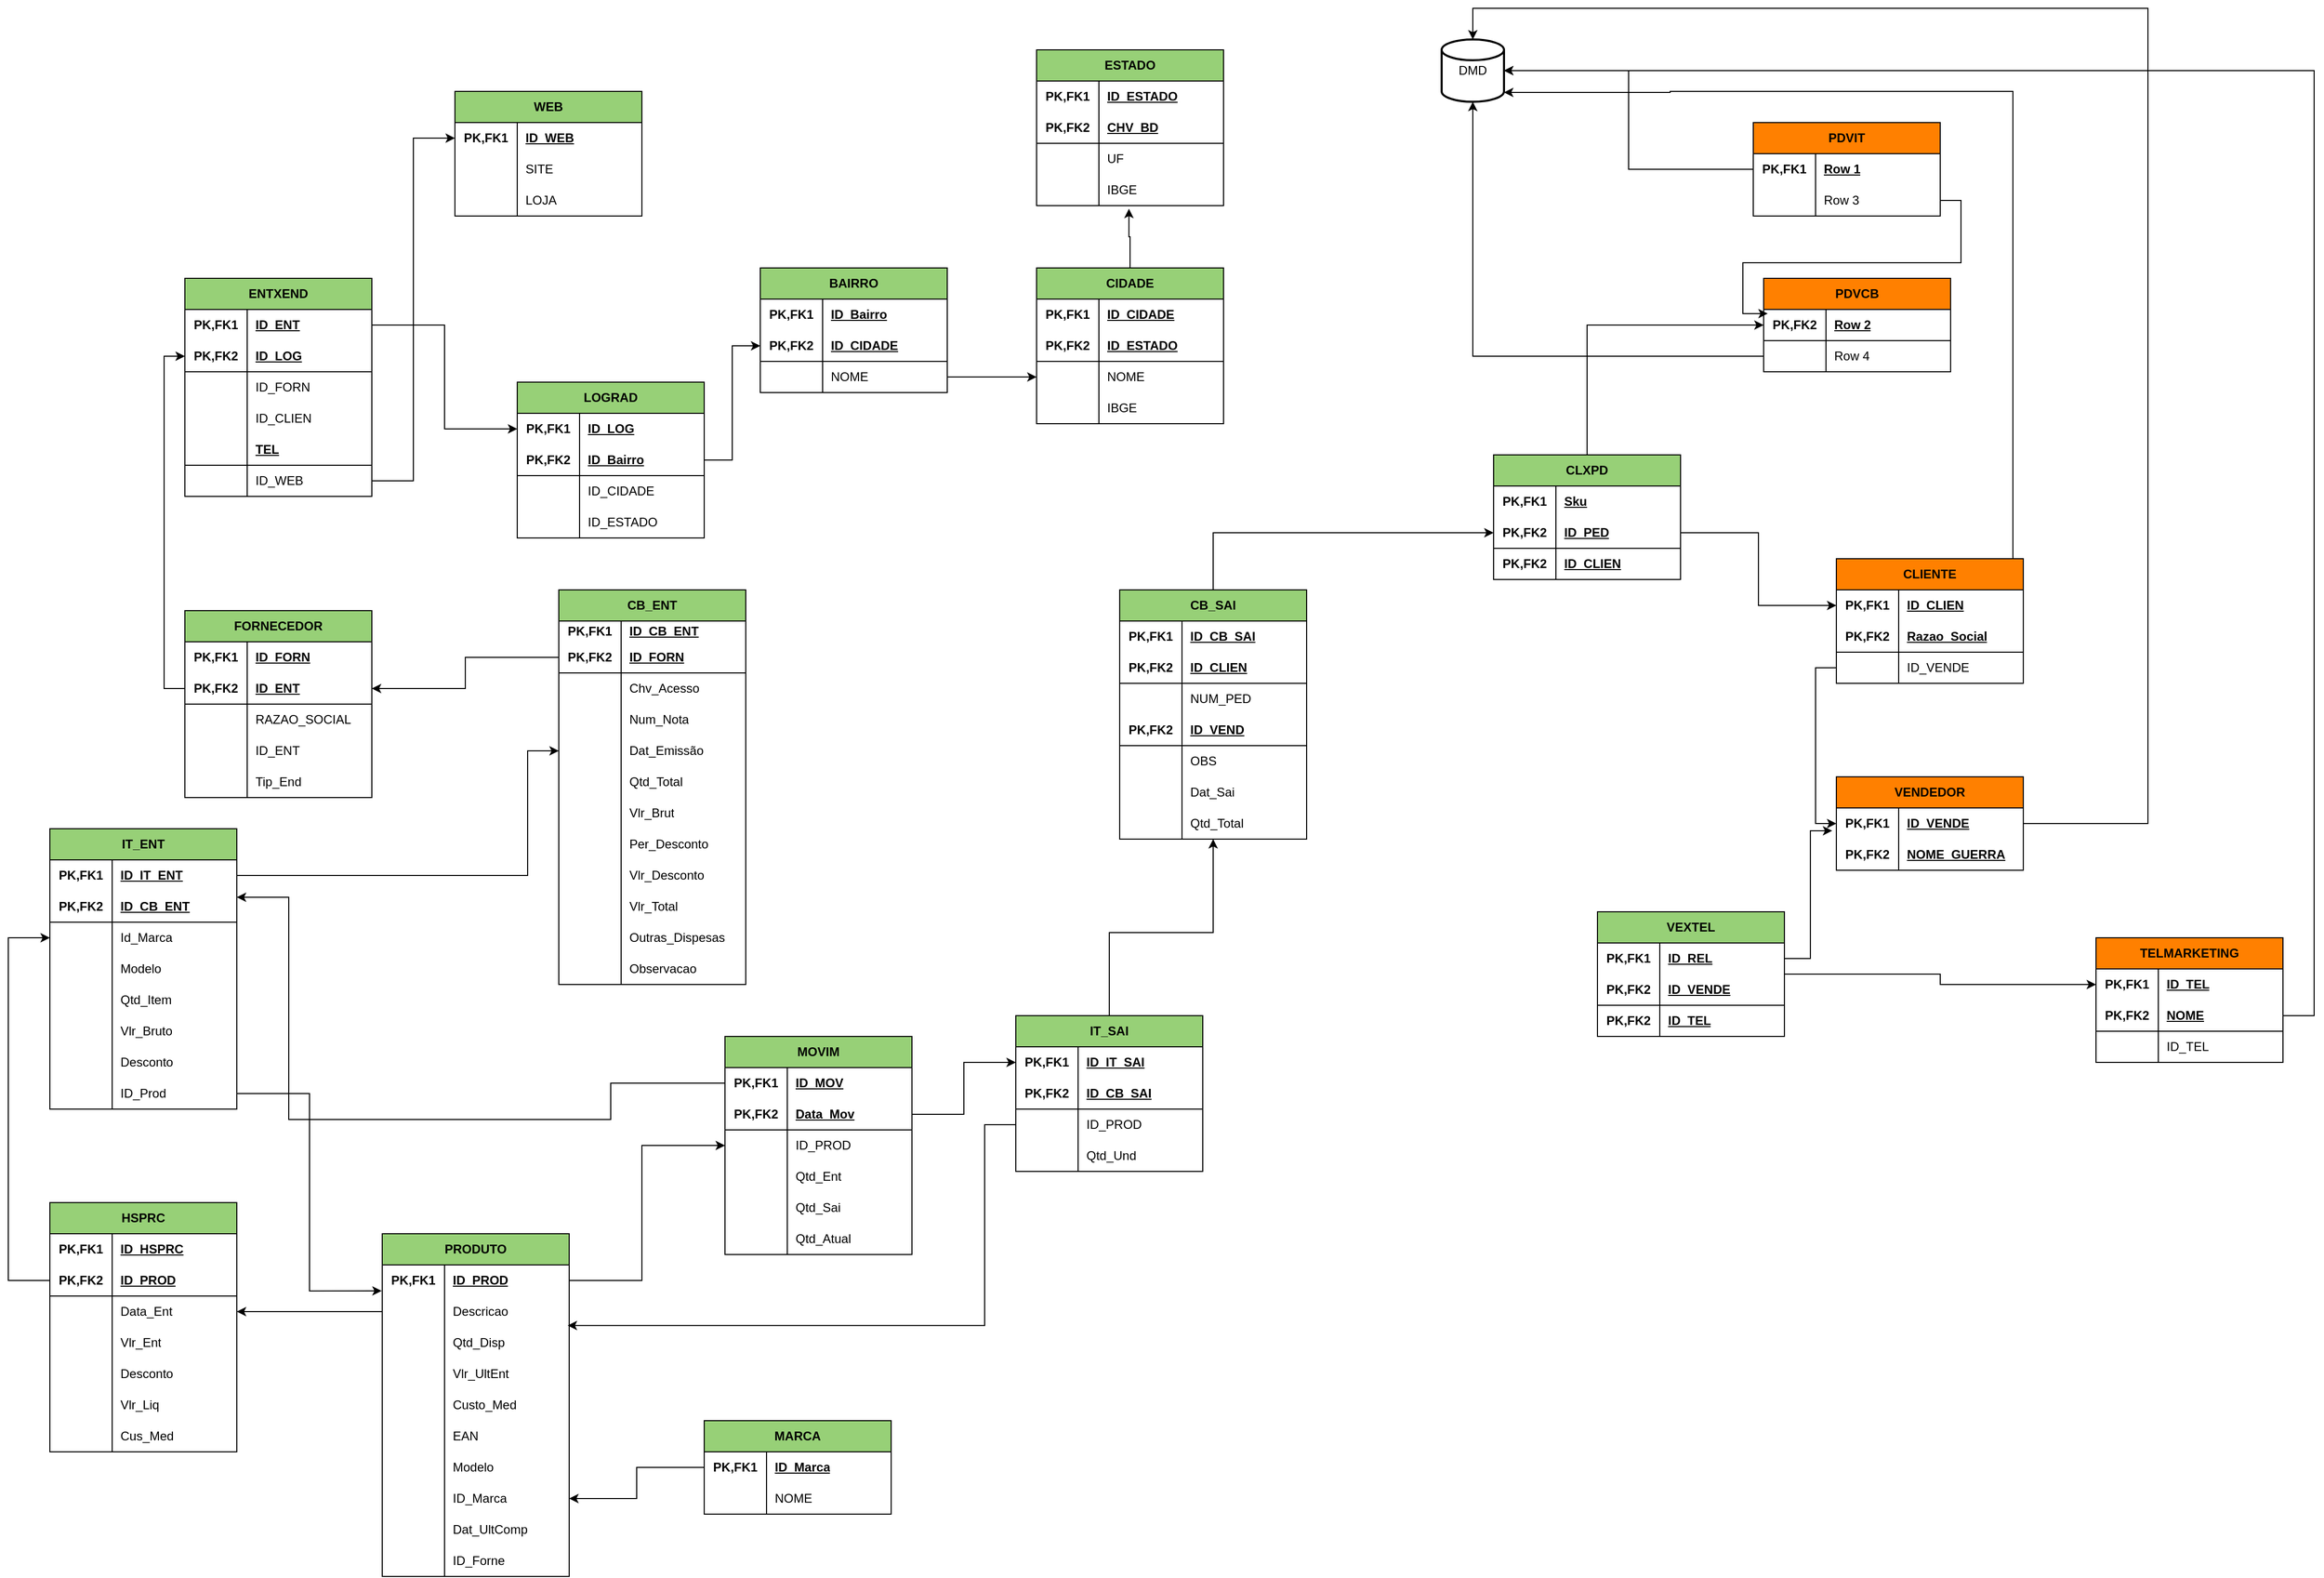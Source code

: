 <mxfile version="24.8.1">
  <diagram name="Página-1" id="5SJ_lGlx5rhGgBPLV0uh">
    <mxGraphModel dx="2501" dy="1951" grid="1" gridSize="10" guides="1" tooltips="1" connect="1" arrows="1" fold="1" page="1" pageScale="1" pageWidth="827" pageHeight="1169" math="0" shadow="0">
      <root>
        <mxCell id="0" />
        <mxCell id="1" parent="0" />
        <mxCell id="EYjX60bSGLUIEw2fgXSU-306" style="edgeStyle=orthogonalEdgeStyle;rounded=0;orthogonalLoop=1;jettySize=auto;html=1;entryX=0;entryY=0.5;entryDx=0;entryDy=0;exitX=0;exitY=0.5;exitDx=0;exitDy=0;" parent="1" source="EYjX60bSGLUIEw2fgXSU-5" target="EYjX60bSGLUIEw2fgXSU-297" edge="1">
          <mxGeometry relative="1" as="geometry" />
        </mxCell>
        <mxCell id="EYjX60bSGLUIEw2fgXSU-1" value="FORNECEDOR" style="shape=table;startSize=30;container=1;collapsible=1;childLayout=tableLayout;fixedRows=1;rowLines=0;fontStyle=1;align=center;resizeLast=1;html=1;whiteSpace=wrap;fillColor=#97D077;" parent="1" vertex="1">
          <mxGeometry x="-140" y="-70" width="180" height="180" as="geometry" />
        </mxCell>
        <mxCell id="EYjX60bSGLUIEw2fgXSU-2" value="" style="shape=tableRow;horizontal=0;startSize=0;swimlaneHead=0;swimlaneBody=0;fillColor=none;collapsible=0;dropTarget=0;points=[[0,0.5],[1,0.5]];portConstraint=eastwest;top=0;left=0;right=0;bottom=0;html=1;" parent="EYjX60bSGLUIEw2fgXSU-1" vertex="1">
          <mxGeometry y="30" width="180" height="30" as="geometry" />
        </mxCell>
        <mxCell id="EYjX60bSGLUIEw2fgXSU-3" value="PK,FK1" style="shape=partialRectangle;connectable=0;fillColor=none;top=0;left=0;bottom=0;right=0;fontStyle=1;overflow=hidden;html=1;whiteSpace=wrap;" parent="EYjX60bSGLUIEw2fgXSU-2" vertex="1">
          <mxGeometry width="60" height="30" as="geometry">
            <mxRectangle width="60" height="30" as="alternateBounds" />
          </mxGeometry>
        </mxCell>
        <mxCell id="EYjX60bSGLUIEw2fgXSU-4" value="ID_FORN" style="shape=partialRectangle;connectable=0;fillColor=none;top=0;left=0;bottom=0;right=0;align=left;spacingLeft=6;fontStyle=5;overflow=hidden;html=1;whiteSpace=wrap;" parent="EYjX60bSGLUIEw2fgXSU-2" vertex="1">
          <mxGeometry x="60" width="120" height="30" as="geometry">
            <mxRectangle width="120" height="30" as="alternateBounds" />
          </mxGeometry>
        </mxCell>
        <mxCell id="EYjX60bSGLUIEw2fgXSU-5" value="" style="shape=tableRow;horizontal=0;startSize=0;swimlaneHead=0;swimlaneBody=0;fillColor=none;collapsible=0;dropTarget=0;points=[[0,0.5],[1,0.5]];portConstraint=eastwest;top=0;left=0;right=0;bottom=1;html=1;" parent="EYjX60bSGLUIEw2fgXSU-1" vertex="1">
          <mxGeometry y="60" width="180" height="30" as="geometry" />
        </mxCell>
        <mxCell id="EYjX60bSGLUIEw2fgXSU-6" value="PK,FK2" style="shape=partialRectangle;connectable=0;fillColor=none;top=0;left=0;bottom=0;right=0;fontStyle=1;overflow=hidden;html=1;whiteSpace=wrap;" parent="EYjX60bSGLUIEw2fgXSU-5" vertex="1">
          <mxGeometry width="60" height="30" as="geometry">
            <mxRectangle width="60" height="30" as="alternateBounds" />
          </mxGeometry>
        </mxCell>
        <mxCell id="EYjX60bSGLUIEw2fgXSU-7" value="ID_ENT" style="shape=partialRectangle;connectable=0;fillColor=none;top=0;left=0;bottom=0;right=0;align=left;spacingLeft=6;fontStyle=5;overflow=hidden;html=1;whiteSpace=wrap;" parent="EYjX60bSGLUIEw2fgXSU-5" vertex="1">
          <mxGeometry x="60" width="120" height="30" as="geometry">
            <mxRectangle width="120" height="30" as="alternateBounds" />
          </mxGeometry>
        </mxCell>
        <mxCell id="EYjX60bSGLUIEw2fgXSU-8" value="" style="shape=tableRow;horizontal=0;startSize=0;swimlaneHead=0;swimlaneBody=0;fillColor=none;collapsible=0;dropTarget=0;points=[[0,0.5],[1,0.5]];portConstraint=eastwest;top=0;left=0;right=0;bottom=0;html=1;" parent="EYjX60bSGLUIEw2fgXSU-1" vertex="1">
          <mxGeometry y="90" width="180" height="30" as="geometry" />
        </mxCell>
        <mxCell id="EYjX60bSGLUIEw2fgXSU-9" value="" style="shape=partialRectangle;connectable=0;fillColor=none;top=0;left=0;bottom=0;right=0;editable=1;overflow=hidden;html=1;whiteSpace=wrap;" parent="EYjX60bSGLUIEw2fgXSU-8" vertex="1">
          <mxGeometry width="60" height="30" as="geometry">
            <mxRectangle width="60" height="30" as="alternateBounds" />
          </mxGeometry>
        </mxCell>
        <mxCell id="EYjX60bSGLUIEw2fgXSU-10" value="RAZAO_SOCIAL" style="shape=partialRectangle;connectable=0;fillColor=none;top=0;left=0;bottom=0;right=0;align=left;spacingLeft=6;overflow=hidden;html=1;whiteSpace=wrap;" parent="EYjX60bSGLUIEw2fgXSU-8" vertex="1">
          <mxGeometry x="60" width="120" height="30" as="geometry">
            <mxRectangle width="120" height="30" as="alternateBounds" />
          </mxGeometry>
        </mxCell>
        <mxCell id="EYjX60bSGLUIEw2fgXSU-11" value="" style="shape=tableRow;horizontal=0;startSize=0;swimlaneHead=0;swimlaneBody=0;fillColor=none;collapsible=0;dropTarget=0;points=[[0,0.5],[1,0.5]];portConstraint=eastwest;top=0;left=0;right=0;bottom=0;html=1;" parent="EYjX60bSGLUIEw2fgXSU-1" vertex="1">
          <mxGeometry y="120" width="180" height="30" as="geometry" />
        </mxCell>
        <mxCell id="EYjX60bSGLUIEw2fgXSU-12" value="" style="shape=partialRectangle;connectable=0;fillColor=none;top=0;left=0;bottom=0;right=0;editable=1;overflow=hidden;html=1;whiteSpace=wrap;" parent="EYjX60bSGLUIEw2fgXSU-11" vertex="1">
          <mxGeometry width="60" height="30" as="geometry">
            <mxRectangle width="60" height="30" as="alternateBounds" />
          </mxGeometry>
        </mxCell>
        <mxCell id="EYjX60bSGLUIEw2fgXSU-13" value="ID_ENT" style="shape=partialRectangle;connectable=0;fillColor=none;top=0;left=0;bottom=0;right=0;align=left;spacingLeft=6;overflow=hidden;html=1;whiteSpace=wrap;" parent="EYjX60bSGLUIEw2fgXSU-11" vertex="1">
          <mxGeometry x="60" width="120" height="30" as="geometry">
            <mxRectangle width="120" height="30" as="alternateBounds" />
          </mxGeometry>
        </mxCell>
        <mxCell id="EYjX60bSGLUIEw2fgXSU-317" value="" style="shape=tableRow;horizontal=0;startSize=0;swimlaneHead=0;swimlaneBody=0;fillColor=none;collapsible=0;dropTarget=0;points=[[0,0.5],[1,0.5]];portConstraint=eastwest;top=0;left=0;right=0;bottom=0;html=1;" parent="EYjX60bSGLUIEw2fgXSU-1" vertex="1">
          <mxGeometry y="150" width="180" height="30" as="geometry" />
        </mxCell>
        <mxCell id="EYjX60bSGLUIEw2fgXSU-318" value="" style="shape=partialRectangle;connectable=0;fillColor=none;top=0;left=0;bottom=0;right=0;editable=1;overflow=hidden;html=1;whiteSpace=wrap;" parent="EYjX60bSGLUIEw2fgXSU-317" vertex="1">
          <mxGeometry width="60" height="30" as="geometry">
            <mxRectangle width="60" height="30" as="alternateBounds" />
          </mxGeometry>
        </mxCell>
        <mxCell id="EYjX60bSGLUIEw2fgXSU-319" value="Tip_End" style="shape=partialRectangle;connectable=0;fillColor=none;top=0;left=0;bottom=0;right=0;align=left;spacingLeft=6;overflow=hidden;html=1;whiteSpace=wrap;" parent="EYjX60bSGLUIEw2fgXSU-317" vertex="1">
          <mxGeometry x="60" width="120" height="30" as="geometry">
            <mxRectangle width="120" height="30" as="alternateBounds" />
          </mxGeometry>
        </mxCell>
        <mxCell id="EYjX60bSGLUIEw2fgXSU-14" value="VENDEDOR" style="shape=table;startSize=30;container=1;collapsible=1;childLayout=tableLayout;fixedRows=1;rowLines=0;fontStyle=1;align=center;resizeLast=1;html=1;whiteSpace=wrap;fillColor=#FF8000;" parent="1" vertex="1">
          <mxGeometry x="1450" y="90" width="180" height="90" as="geometry" />
        </mxCell>
        <mxCell id="EYjX60bSGLUIEw2fgXSU-15" value="" style="shape=tableRow;horizontal=0;startSize=0;swimlaneHead=0;swimlaneBody=0;fillColor=none;collapsible=0;dropTarget=0;points=[[0,0.5],[1,0.5]];portConstraint=eastwest;top=0;left=0;right=0;bottom=0;html=1;" parent="EYjX60bSGLUIEw2fgXSU-14" vertex="1">
          <mxGeometry y="30" width="180" height="30" as="geometry" />
        </mxCell>
        <mxCell id="EYjX60bSGLUIEw2fgXSU-16" value="PK,FK1" style="shape=partialRectangle;connectable=0;fillColor=none;top=0;left=0;bottom=0;right=0;fontStyle=1;overflow=hidden;html=1;whiteSpace=wrap;" parent="EYjX60bSGLUIEw2fgXSU-15" vertex="1">
          <mxGeometry width="60" height="30" as="geometry">
            <mxRectangle width="60" height="30" as="alternateBounds" />
          </mxGeometry>
        </mxCell>
        <mxCell id="EYjX60bSGLUIEw2fgXSU-17" value="ID_VENDE" style="shape=partialRectangle;connectable=0;fillColor=none;top=0;left=0;bottom=0;right=0;align=left;spacingLeft=6;fontStyle=5;overflow=hidden;html=1;whiteSpace=wrap;" parent="EYjX60bSGLUIEw2fgXSU-15" vertex="1">
          <mxGeometry x="60" width="120" height="30" as="geometry">
            <mxRectangle width="120" height="30" as="alternateBounds" />
          </mxGeometry>
        </mxCell>
        <mxCell id="EYjX60bSGLUIEw2fgXSU-18" value="" style="shape=tableRow;horizontal=0;startSize=0;swimlaneHead=0;swimlaneBody=0;fillColor=none;collapsible=0;dropTarget=0;points=[[0,0.5],[1,0.5]];portConstraint=eastwest;top=0;left=0;right=0;bottom=1;html=1;" parent="EYjX60bSGLUIEw2fgXSU-14" vertex="1">
          <mxGeometry y="60" width="180" height="30" as="geometry" />
        </mxCell>
        <mxCell id="EYjX60bSGLUIEw2fgXSU-19" value="PK,FK2" style="shape=partialRectangle;connectable=0;fillColor=none;top=0;left=0;bottom=0;right=0;fontStyle=1;overflow=hidden;html=1;whiteSpace=wrap;" parent="EYjX60bSGLUIEw2fgXSU-18" vertex="1">
          <mxGeometry width="60" height="30" as="geometry">
            <mxRectangle width="60" height="30" as="alternateBounds" />
          </mxGeometry>
        </mxCell>
        <mxCell id="EYjX60bSGLUIEw2fgXSU-20" value="NOME_GUERRA" style="shape=partialRectangle;connectable=0;fillColor=none;top=0;left=0;bottom=0;right=0;align=left;spacingLeft=6;fontStyle=5;overflow=hidden;html=1;whiteSpace=wrap;" parent="EYjX60bSGLUIEw2fgXSU-18" vertex="1">
          <mxGeometry x="60" width="120" height="30" as="geometry">
            <mxRectangle width="120" height="30" as="alternateBounds" />
          </mxGeometry>
        </mxCell>
        <mxCell id="EYjX60bSGLUIEw2fgXSU-27" value="CLIENTE" style="shape=table;startSize=30;container=1;collapsible=1;childLayout=tableLayout;fixedRows=1;rowLines=0;fontStyle=1;align=center;resizeLast=1;html=1;whiteSpace=wrap;fillColor=#FF8000;" parent="1" vertex="1">
          <mxGeometry x="1450" y="-120" width="180" height="120" as="geometry" />
        </mxCell>
        <mxCell id="EYjX60bSGLUIEw2fgXSU-28" value="" style="shape=tableRow;horizontal=0;startSize=0;swimlaneHead=0;swimlaneBody=0;fillColor=none;collapsible=0;dropTarget=0;points=[[0,0.5],[1,0.5]];portConstraint=eastwest;top=0;left=0;right=0;bottom=0;html=1;" parent="EYjX60bSGLUIEw2fgXSU-27" vertex="1">
          <mxGeometry y="30" width="180" height="30" as="geometry" />
        </mxCell>
        <mxCell id="EYjX60bSGLUIEw2fgXSU-29" value="PK,FK1" style="shape=partialRectangle;connectable=0;fillColor=none;top=0;left=0;bottom=0;right=0;fontStyle=1;overflow=hidden;html=1;whiteSpace=wrap;" parent="EYjX60bSGLUIEw2fgXSU-28" vertex="1">
          <mxGeometry width="60" height="30" as="geometry">
            <mxRectangle width="60" height="30" as="alternateBounds" />
          </mxGeometry>
        </mxCell>
        <mxCell id="EYjX60bSGLUIEw2fgXSU-30" value="ID_CLIEN" style="shape=partialRectangle;connectable=0;fillColor=none;top=0;left=0;bottom=0;right=0;align=left;spacingLeft=6;fontStyle=5;overflow=hidden;html=1;whiteSpace=wrap;" parent="EYjX60bSGLUIEw2fgXSU-28" vertex="1">
          <mxGeometry x="60" width="120" height="30" as="geometry">
            <mxRectangle width="120" height="30" as="alternateBounds" />
          </mxGeometry>
        </mxCell>
        <mxCell id="EYjX60bSGLUIEw2fgXSU-31" value="" style="shape=tableRow;horizontal=0;startSize=0;swimlaneHead=0;swimlaneBody=0;fillColor=none;collapsible=0;dropTarget=0;points=[[0,0.5],[1,0.5]];portConstraint=eastwest;top=0;left=0;right=0;bottom=1;html=1;" parent="EYjX60bSGLUIEw2fgXSU-27" vertex="1">
          <mxGeometry y="60" width="180" height="30" as="geometry" />
        </mxCell>
        <mxCell id="EYjX60bSGLUIEw2fgXSU-32" value="PK,FK2" style="shape=partialRectangle;connectable=0;fillColor=none;top=0;left=0;bottom=0;right=0;fontStyle=1;overflow=hidden;html=1;whiteSpace=wrap;" parent="EYjX60bSGLUIEw2fgXSU-31" vertex="1">
          <mxGeometry width="60" height="30" as="geometry">
            <mxRectangle width="60" height="30" as="alternateBounds" />
          </mxGeometry>
        </mxCell>
        <mxCell id="EYjX60bSGLUIEw2fgXSU-33" value="Razao_Social" style="shape=partialRectangle;connectable=0;fillColor=none;top=0;left=0;bottom=0;right=0;align=left;spacingLeft=6;fontStyle=5;overflow=hidden;html=1;whiteSpace=wrap;" parent="EYjX60bSGLUIEw2fgXSU-31" vertex="1">
          <mxGeometry x="60" width="120" height="30" as="geometry">
            <mxRectangle width="120" height="30" as="alternateBounds" />
          </mxGeometry>
        </mxCell>
        <mxCell id="EYjX60bSGLUIEw2fgXSU-34" value="" style="shape=tableRow;horizontal=0;startSize=0;swimlaneHead=0;swimlaneBody=0;fillColor=none;collapsible=0;dropTarget=0;points=[[0,0.5],[1,0.5]];portConstraint=eastwest;top=0;left=0;right=0;bottom=0;html=1;" parent="EYjX60bSGLUIEw2fgXSU-27" vertex="1">
          <mxGeometry y="90" width="180" height="30" as="geometry" />
        </mxCell>
        <mxCell id="EYjX60bSGLUIEw2fgXSU-35" value="" style="shape=partialRectangle;connectable=0;fillColor=none;top=0;left=0;bottom=0;right=0;editable=1;overflow=hidden;html=1;whiteSpace=wrap;" parent="EYjX60bSGLUIEw2fgXSU-34" vertex="1">
          <mxGeometry width="60" height="30" as="geometry">
            <mxRectangle width="60" height="30" as="alternateBounds" />
          </mxGeometry>
        </mxCell>
        <mxCell id="EYjX60bSGLUIEw2fgXSU-36" value="ID_VENDE" style="shape=partialRectangle;connectable=0;fillColor=none;top=0;left=0;bottom=0;right=0;align=left;spacingLeft=6;overflow=hidden;html=1;whiteSpace=wrap;" parent="EYjX60bSGLUIEw2fgXSU-34" vertex="1">
          <mxGeometry x="60" width="120" height="30" as="geometry">
            <mxRectangle width="120" height="30" as="alternateBounds" />
          </mxGeometry>
        </mxCell>
        <mxCell id="EYjX60bSGLUIEw2fgXSU-40" value="PRODUTO" style="shape=table;startSize=30;container=1;collapsible=1;childLayout=tableLayout;fixedRows=1;rowLines=0;fontStyle=1;align=center;resizeLast=1;html=1;whiteSpace=wrap;fillColor=#97D077;" parent="1" vertex="1">
          <mxGeometry x="50" y="530" width="180" height="330" as="geometry" />
        </mxCell>
        <mxCell id="EYjX60bSGLUIEw2fgXSU-41" value="" style="shape=tableRow;horizontal=0;startSize=0;swimlaneHead=0;swimlaneBody=0;fillColor=none;collapsible=0;dropTarget=0;points=[[0,0.5],[1,0.5]];portConstraint=eastwest;top=0;left=0;right=0;bottom=0;html=1;" parent="EYjX60bSGLUIEw2fgXSU-40" vertex="1">
          <mxGeometry y="30" width="180" height="30" as="geometry" />
        </mxCell>
        <mxCell id="EYjX60bSGLUIEw2fgXSU-42" value="PK,FK1" style="shape=partialRectangle;connectable=0;fillColor=none;top=0;left=0;bottom=0;right=0;fontStyle=1;overflow=hidden;html=1;whiteSpace=wrap;" parent="EYjX60bSGLUIEw2fgXSU-41" vertex="1">
          <mxGeometry width="60" height="30" as="geometry">
            <mxRectangle width="60" height="30" as="alternateBounds" />
          </mxGeometry>
        </mxCell>
        <mxCell id="EYjX60bSGLUIEw2fgXSU-43" value="ID_PROD" style="shape=partialRectangle;connectable=0;fillColor=none;top=0;left=0;bottom=0;right=0;align=left;spacingLeft=6;fontStyle=5;overflow=hidden;html=1;whiteSpace=wrap;" parent="EYjX60bSGLUIEw2fgXSU-41" vertex="1">
          <mxGeometry x="60" width="120" height="30" as="geometry">
            <mxRectangle width="120" height="30" as="alternateBounds" />
          </mxGeometry>
        </mxCell>
        <mxCell id="EYjX60bSGLUIEw2fgXSU-47" value="" style="shape=tableRow;horizontal=0;startSize=0;swimlaneHead=0;swimlaneBody=0;fillColor=none;collapsible=0;dropTarget=0;points=[[0,0.5],[1,0.5]];portConstraint=eastwest;top=0;left=0;right=0;bottom=0;html=1;" parent="EYjX60bSGLUIEw2fgXSU-40" vertex="1">
          <mxGeometry y="60" width="180" height="30" as="geometry" />
        </mxCell>
        <mxCell id="EYjX60bSGLUIEw2fgXSU-48" value="" style="shape=partialRectangle;connectable=0;fillColor=none;top=0;left=0;bottom=0;right=0;editable=1;overflow=hidden;html=1;whiteSpace=wrap;" parent="EYjX60bSGLUIEw2fgXSU-47" vertex="1">
          <mxGeometry width="60" height="30" as="geometry">
            <mxRectangle width="60" height="30" as="alternateBounds" />
          </mxGeometry>
        </mxCell>
        <mxCell id="EYjX60bSGLUIEw2fgXSU-49" value="Descricao" style="shape=partialRectangle;connectable=0;fillColor=none;top=0;left=0;bottom=0;right=0;align=left;spacingLeft=6;overflow=hidden;html=1;whiteSpace=wrap;" parent="EYjX60bSGLUIEw2fgXSU-47" vertex="1">
          <mxGeometry x="60" width="120" height="30" as="geometry">
            <mxRectangle width="120" height="30" as="alternateBounds" />
          </mxGeometry>
        </mxCell>
        <mxCell id="EYjX60bSGLUIEw2fgXSU-50" value="" style="shape=tableRow;horizontal=0;startSize=0;swimlaneHead=0;swimlaneBody=0;fillColor=none;collapsible=0;dropTarget=0;points=[[0,0.5],[1,0.5]];portConstraint=eastwest;top=0;left=0;right=0;bottom=0;html=1;" parent="EYjX60bSGLUIEw2fgXSU-40" vertex="1">
          <mxGeometry y="90" width="180" height="30" as="geometry" />
        </mxCell>
        <mxCell id="EYjX60bSGLUIEw2fgXSU-51" value="" style="shape=partialRectangle;connectable=0;fillColor=none;top=0;left=0;bottom=0;right=0;editable=1;overflow=hidden;html=1;whiteSpace=wrap;" parent="EYjX60bSGLUIEw2fgXSU-50" vertex="1">
          <mxGeometry width="60" height="30" as="geometry">
            <mxRectangle width="60" height="30" as="alternateBounds" />
          </mxGeometry>
        </mxCell>
        <mxCell id="EYjX60bSGLUIEw2fgXSU-52" value="Qtd_Disp" style="shape=partialRectangle;connectable=0;fillColor=none;top=0;left=0;bottom=0;right=0;align=left;spacingLeft=6;overflow=hidden;html=1;whiteSpace=wrap;" parent="EYjX60bSGLUIEw2fgXSU-50" vertex="1">
          <mxGeometry x="60" width="120" height="30" as="geometry">
            <mxRectangle width="120" height="30" as="alternateBounds" />
          </mxGeometry>
        </mxCell>
        <mxCell id="EYjX60bSGLUIEw2fgXSU-382" value="" style="shape=tableRow;horizontal=0;startSize=0;swimlaneHead=0;swimlaneBody=0;fillColor=none;collapsible=0;dropTarget=0;points=[[0,0.5],[1,0.5]];portConstraint=eastwest;top=0;left=0;right=0;bottom=0;html=1;" parent="EYjX60bSGLUIEw2fgXSU-40" vertex="1">
          <mxGeometry y="120" width="180" height="30" as="geometry" />
        </mxCell>
        <mxCell id="EYjX60bSGLUIEw2fgXSU-383" value="" style="shape=partialRectangle;connectable=0;fillColor=none;top=0;left=0;bottom=0;right=0;editable=1;overflow=hidden;html=1;whiteSpace=wrap;" parent="EYjX60bSGLUIEw2fgXSU-382" vertex="1">
          <mxGeometry width="60" height="30" as="geometry">
            <mxRectangle width="60" height="30" as="alternateBounds" />
          </mxGeometry>
        </mxCell>
        <mxCell id="EYjX60bSGLUIEw2fgXSU-384" value="Vlr_UltEnt" style="shape=partialRectangle;connectable=0;fillColor=none;top=0;left=0;bottom=0;right=0;align=left;spacingLeft=6;overflow=hidden;html=1;whiteSpace=wrap;" parent="EYjX60bSGLUIEw2fgXSU-382" vertex="1">
          <mxGeometry x="60" width="120" height="30" as="geometry">
            <mxRectangle width="120" height="30" as="alternateBounds" />
          </mxGeometry>
        </mxCell>
        <mxCell id="EYjX60bSGLUIEw2fgXSU-385" value="" style="shape=tableRow;horizontal=0;startSize=0;swimlaneHead=0;swimlaneBody=0;fillColor=none;collapsible=0;dropTarget=0;points=[[0,0.5],[1,0.5]];portConstraint=eastwest;top=0;left=0;right=0;bottom=0;html=1;" parent="EYjX60bSGLUIEw2fgXSU-40" vertex="1">
          <mxGeometry y="150" width="180" height="30" as="geometry" />
        </mxCell>
        <mxCell id="EYjX60bSGLUIEw2fgXSU-386" value="" style="shape=partialRectangle;connectable=0;fillColor=none;top=0;left=0;bottom=0;right=0;editable=1;overflow=hidden;html=1;whiteSpace=wrap;" parent="EYjX60bSGLUIEw2fgXSU-385" vertex="1">
          <mxGeometry width="60" height="30" as="geometry">
            <mxRectangle width="60" height="30" as="alternateBounds" />
          </mxGeometry>
        </mxCell>
        <mxCell id="EYjX60bSGLUIEw2fgXSU-387" value="Custo_Med" style="shape=partialRectangle;connectable=0;fillColor=none;top=0;left=0;bottom=0;right=0;align=left;spacingLeft=6;overflow=hidden;html=1;whiteSpace=wrap;" parent="EYjX60bSGLUIEw2fgXSU-385" vertex="1">
          <mxGeometry x="60" width="120" height="30" as="geometry">
            <mxRectangle width="120" height="30" as="alternateBounds" />
          </mxGeometry>
        </mxCell>
        <mxCell id="EYjX60bSGLUIEw2fgXSU-391" value="" style="shape=tableRow;horizontal=0;startSize=0;swimlaneHead=0;swimlaneBody=0;fillColor=none;collapsible=0;dropTarget=0;points=[[0,0.5],[1,0.5]];portConstraint=eastwest;top=0;left=0;right=0;bottom=0;html=1;" parent="EYjX60bSGLUIEw2fgXSU-40" vertex="1">
          <mxGeometry y="180" width="180" height="30" as="geometry" />
        </mxCell>
        <mxCell id="EYjX60bSGLUIEw2fgXSU-392" value="" style="shape=partialRectangle;connectable=0;fillColor=none;top=0;left=0;bottom=0;right=0;editable=1;overflow=hidden;html=1;whiteSpace=wrap;" parent="EYjX60bSGLUIEw2fgXSU-391" vertex="1">
          <mxGeometry width="60" height="30" as="geometry">
            <mxRectangle width="60" height="30" as="alternateBounds" />
          </mxGeometry>
        </mxCell>
        <mxCell id="EYjX60bSGLUIEw2fgXSU-393" value="EAN" style="shape=partialRectangle;connectable=0;fillColor=none;top=0;left=0;bottom=0;right=0;align=left;spacingLeft=6;overflow=hidden;html=1;whiteSpace=wrap;" parent="EYjX60bSGLUIEw2fgXSU-391" vertex="1">
          <mxGeometry x="60" width="120" height="30" as="geometry">
            <mxRectangle width="120" height="30" as="alternateBounds" />
          </mxGeometry>
        </mxCell>
        <mxCell id="EYjX60bSGLUIEw2fgXSU-394" value="" style="shape=tableRow;horizontal=0;startSize=0;swimlaneHead=0;swimlaneBody=0;fillColor=none;collapsible=0;dropTarget=0;points=[[0,0.5],[1,0.5]];portConstraint=eastwest;top=0;left=0;right=0;bottom=0;html=1;" parent="EYjX60bSGLUIEw2fgXSU-40" vertex="1">
          <mxGeometry y="210" width="180" height="30" as="geometry" />
        </mxCell>
        <mxCell id="EYjX60bSGLUIEw2fgXSU-395" value="" style="shape=partialRectangle;connectable=0;fillColor=none;top=0;left=0;bottom=0;right=0;editable=1;overflow=hidden;html=1;whiteSpace=wrap;" parent="EYjX60bSGLUIEw2fgXSU-394" vertex="1">
          <mxGeometry width="60" height="30" as="geometry">
            <mxRectangle width="60" height="30" as="alternateBounds" />
          </mxGeometry>
        </mxCell>
        <mxCell id="EYjX60bSGLUIEw2fgXSU-396" value="Modelo" style="shape=partialRectangle;connectable=0;fillColor=none;top=0;left=0;bottom=0;right=0;align=left;spacingLeft=6;overflow=hidden;html=1;whiteSpace=wrap;" parent="EYjX60bSGLUIEw2fgXSU-394" vertex="1">
          <mxGeometry x="60" width="120" height="30" as="geometry">
            <mxRectangle width="120" height="30" as="alternateBounds" />
          </mxGeometry>
        </mxCell>
        <mxCell id="EYjX60bSGLUIEw2fgXSU-397" value="" style="shape=tableRow;horizontal=0;startSize=0;swimlaneHead=0;swimlaneBody=0;fillColor=none;collapsible=0;dropTarget=0;points=[[0,0.5],[1,0.5]];portConstraint=eastwest;top=0;left=0;right=0;bottom=0;html=1;" parent="EYjX60bSGLUIEw2fgXSU-40" vertex="1">
          <mxGeometry y="240" width="180" height="30" as="geometry" />
        </mxCell>
        <mxCell id="EYjX60bSGLUIEw2fgXSU-398" value="" style="shape=partialRectangle;connectable=0;fillColor=none;top=0;left=0;bottom=0;right=0;editable=1;overflow=hidden;html=1;whiteSpace=wrap;" parent="EYjX60bSGLUIEw2fgXSU-397" vertex="1">
          <mxGeometry width="60" height="30" as="geometry">
            <mxRectangle width="60" height="30" as="alternateBounds" />
          </mxGeometry>
        </mxCell>
        <mxCell id="EYjX60bSGLUIEw2fgXSU-399" value="ID_Marca" style="shape=partialRectangle;connectable=0;fillColor=none;top=0;left=0;bottom=0;right=0;align=left;spacingLeft=6;overflow=hidden;html=1;whiteSpace=wrap;" parent="EYjX60bSGLUIEw2fgXSU-397" vertex="1">
          <mxGeometry x="60" width="120" height="30" as="geometry">
            <mxRectangle width="120" height="30" as="alternateBounds" />
          </mxGeometry>
        </mxCell>
        <mxCell id="EYjX60bSGLUIEw2fgXSU-660" value="" style="shape=tableRow;horizontal=0;startSize=0;swimlaneHead=0;swimlaneBody=0;fillColor=none;collapsible=0;dropTarget=0;points=[[0,0.5],[1,0.5]];portConstraint=eastwest;top=0;left=0;right=0;bottom=0;html=1;" parent="EYjX60bSGLUIEw2fgXSU-40" vertex="1">
          <mxGeometry y="270" width="180" height="30" as="geometry" />
        </mxCell>
        <mxCell id="EYjX60bSGLUIEw2fgXSU-661" value="" style="shape=partialRectangle;connectable=0;fillColor=none;top=0;left=0;bottom=0;right=0;editable=1;overflow=hidden;html=1;whiteSpace=wrap;" parent="EYjX60bSGLUIEw2fgXSU-660" vertex="1">
          <mxGeometry width="60" height="30" as="geometry">
            <mxRectangle width="60" height="30" as="alternateBounds" />
          </mxGeometry>
        </mxCell>
        <mxCell id="EYjX60bSGLUIEw2fgXSU-662" value="Dat_UltComp" style="shape=partialRectangle;connectable=0;fillColor=none;top=0;left=0;bottom=0;right=0;align=left;spacingLeft=6;overflow=hidden;html=1;whiteSpace=wrap;" parent="EYjX60bSGLUIEw2fgXSU-660" vertex="1">
          <mxGeometry x="60" width="120" height="30" as="geometry">
            <mxRectangle width="120" height="30" as="alternateBounds" />
          </mxGeometry>
        </mxCell>
        <mxCell id="EYjX60bSGLUIEw2fgXSU-663" value="" style="shape=tableRow;horizontal=0;startSize=0;swimlaneHead=0;swimlaneBody=0;fillColor=none;collapsible=0;dropTarget=0;points=[[0,0.5],[1,0.5]];portConstraint=eastwest;top=0;left=0;right=0;bottom=0;html=1;" parent="EYjX60bSGLUIEw2fgXSU-40" vertex="1">
          <mxGeometry y="300" width="180" height="30" as="geometry" />
        </mxCell>
        <mxCell id="EYjX60bSGLUIEw2fgXSU-664" value="" style="shape=partialRectangle;connectable=0;fillColor=none;top=0;left=0;bottom=0;right=0;editable=1;overflow=hidden;html=1;whiteSpace=wrap;" parent="EYjX60bSGLUIEw2fgXSU-663" vertex="1">
          <mxGeometry width="60" height="30" as="geometry">
            <mxRectangle width="60" height="30" as="alternateBounds" />
          </mxGeometry>
        </mxCell>
        <mxCell id="EYjX60bSGLUIEw2fgXSU-665" value="ID_Forne" style="shape=partialRectangle;connectable=0;fillColor=none;top=0;left=0;bottom=0;right=0;align=left;spacingLeft=6;overflow=hidden;html=1;whiteSpace=wrap;" parent="EYjX60bSGLUIEw2fgXSU-663" vertex="1">
          <mxGeometry x="60" width="120" height="30" as="geometry">
            <mxRectangle width="120" height="30" as="alternateBounds" />
          </mxGeometry>
        </mxCell>
        <mxCell id="EYjX60bSGLUIEw2fgXSU-79" value="MOVIM" style="shape=table;startSize=30;container=1;collapsible=1;childLayout=tableLayout;fixedRows=1;rowLines=0;fontStyle=1;align=center;resizeLast=1;html=1;whiteSpace=wrap;fillColor=#97D077;" parent="1" vertex="1">
          <mxGeometry x="380" y="340" width="180" height="210" as="geometry" />
        </mxCell>
        <mxCell id="EYjX60bSGLUIEw2fgXSU-80" value="" style="shape=tableRow;horizontal=0;startSize=0;swimlaneHead=0;swimlaneBody=0;fillColor=none;collapsible=0;dropTarget=0;points=[[0,0.5],[1,0.5]];portConstraint=eastwest;top=0;left=0;right=0;bottom=0;html=1;" parent="EYjX60bSGLUIEw2fgXSU-79" vertex="1">
          <mxGeometry y="30" width="180" height="30" as="geometry" />
        </mxCell>
        <mxCell id="EYjX60bSGLUIEw2fgXSU-81" value="PK,FK1" style="shape=partialRectangle;connectable=0;fillColor=none;top=0;left=0;bottom=0;right=0;fontStyle=1;overflow=hidden;html=1;whiteSpace=wrap;" parent="EYjX60bSGLUIEw2fgXSU-80" vertex="1">
          <mxGeometry width="60" height="30" as="geometry">
            <mxRectangle width="60" height="30" as="alternateBounds" />
          </mxGeometry>
        </mxCell>
        <mxCell id="EYjX60bSGLUIEw2fgXSU-82" value="ID_MOV" style="shape=partialRectangle;connectable=0;fillColor=none;top=0;left=0;bottom=0;right=0;align=left;spacingLeft=6;fontStyle=5;overflow=hidden;html=1;whiteSpace=wrap;" parent="EYjX60bSGLUIEw2fgXSU-80" vertex="1">
          <mxGeometry x="60" width="120" height="30" as="geometry">
            <mxRectangle width="120" height="30" as="alternateBounds" />
          </mxGeometry>
        </mxCell>
        <mxCell id="EYjX60bSGLUIEw2fgXSU-83" value="" style="shape=tableRow;horizontal=0;startSize=0;swimlaneHead=0;swimlaneBody=0;fillColor=none;collapsible=0;dropTarget=0;points=[[0,0.5],[1,0.5]];portConstraint=eastwest;top=0;left=0;right=0;bottom=1;html=1;" parent="EYjX60bSGLUIEw2fgXSU-79" vertex="1">
          <mxGeometry y="60" width="180" height="30" as="geometry" />
        </mxCell>
        <mxCell id="EYjX60bSGLUIEw2fgXSU-84" value="PK,FK2" style="shape=partialRectangle;connectable=0;fillColor=none;top=0;left=0;bottom=0;right=0;fontStyle=1;overflow=hidden;html=1;whiteSpace=wrap;" parent="EYjX60bSGLUIEw2fgXSU-83" vertex="1">
          <mxGeometry width="60" height="30" as="geometry">
            <mxRectangle width="60" height="30" as="alternateBounds" />
          </mxGeometry>
        </mxCell>
        <mxCell id="EYjX60bSGLUIEw2fgXSU-85" value="Data_Mov" style="shape=partialRectangle;connectable=0;fillColor=none;top=0;left=0;bottom=0;right=0;align=left;spacingLeft=6;fontStyle=5;overflow=hidden;html=1;whiteSpace=wrap;" parent="EYjX60bSGLUIEw2fgXSU-83" vertex="1">
          <mxGeometry x="60" width="120" height="30" as="geometry">
            <mxRectangle width="120" height="30" as="alternateBounds" />
          </mxGeometry>
        </mxCell>
        <mxCell id="EYjX60bSGLUIEw2fgXSU-86" value="" style="shape=tableRow;horizontal=0;startSize=0;swimlaneHead=0;swimlaneBody=0;fillColor=none;collapsible=0;dropTarget=0;points=[[0,0.5],[1,0.5]];portConstraint=eastwest;top=0;left=0;right=0;bottom=0;html=1;" parent="EYjX60bSGLUIEw2fgXSU-79" vertex="1">
          <mxGeometry y="90" width="180" height="30" as="geometry" />
        </mxCell>
        <mxCell id="EYjX60bSGLUIEw2fgXSU-87" value="" style="shape=partialRectangle;connectable=0;fillColor=none;top=0;left=0;bottom=0;right=0;editable=1;overflow=hidden;html=1;whiteSpace=wrap;" parent="EYjX60bSGLUIEw2fgXSU-86" vertex="1">
          <mxGeometry width="60" height="30" as="geometry">
            <mxRectangle width="60" height="30" as="alternateBounds" />
          </mxGeometry>
        </mxCell>
        <mxCell id="EYjX60bSGLUIEw2fgXSU-88" value="ID_PROD" style="shape=partialRectangle;connectable=0;fillColor=none;top=0;left=0;bottom=0;right=0;align=left;spacingLeft=6;overflow=hidden;html=1;whiteSpace=wrap;" parent="EYjX60bSGLUIEw2fgXSU-86" vertex="1">
          <mxGeometry x="60" width="120" height="30" as="geometry">
            <mxRectangle width="120" height="30" as="alternateBounds" />
          </mxGeometry>
        </mxCell>
        <mxCell id="EYjX60bSGLUIEw2fgXSU-89" value="" style="shape=tableRow;horizontal=0;startSize=0;swimlaneHead=0;swimlaneBody=0;fillColor=none;collapsible=0;dropTarget=0;points=[[0,0.5],[1,0.5]];portConstraint=eastwest;top=0;left=0;right=0;bottom=0;html=1;" parent="EYjX60bSGLUIEw2fgXSU-79" vertex="1">
          <mxGeometry y="120" width="180" height="30" as="geometry" />
        </mxCell>
        <mxCell id="EYjX60bSGLUIEw2fgXSU-90" value="" style="shape=partialRectangle;connectable=0;fillColor=none;top=0;left=0;bottom=0;right=0;editable=1;overflow=hidden;html=1;whiteSpace=wrap;" parent="EYjX60bSGLUIEw2fgXSU-89" vertex="1">
          <mxGeometry width="60" height="30" as="geometry">
            <mxRectangle width="60" height="30" as="alternateBounds" />
          </mxGeometry>
        </mxCell>
        <mxCell id="EYjX60bSGLUIEw2fgXSU-91" value="Qtd_Ent" style="shape=partialRectangle;connectable=0;fillColor=none;top=0;left=0;bottom=0;right=0;align=left;spacingLeft=6;overflow=hidden;html=1;whiteSpace=wrap;" parent="EYjX60bSGLUIEw2fgXSU-89" vertex="1">
          <mxGeometry x="60" width="120" height="30" as="geometry">
            <mxRectangle width="120" height="30" as="alternateBounds" />
          </mxGeometry>
        </mxCell>
        <mxCell id="EYjX60bSGLUIEw2fgXSU-415" value="" style="shape=tableRow;horizontal=0;startSize=0;swimlaneHead=0;swimlaneBody=0;fillColor=none;collapsible=0;dropTarget=0;points=[[0,0.5],[1,0.5]];portConstraint=eastwest;top=0;left=0;right=0;bottom=0;html=1;" parent="EYjX60bSGLUIEw2fgXSU-79" vertex="1">
          <mxGeometry y="150" width="180" height="30" as="geometry" />
        </mxCell>
        <mxCell id="EYjX60bSGLUIEw2fgXSU-416" value="" style="shape=partialRectangle;connectable=0;fillColor=none;top=0;left=0;bottom=0;right=0;editable=1;overflow=hidden;html=1;whiteSpace=wrap;" parent="EYjX60bSGLUIEw2fgXSU-415" vertex="1">
          <mxGeometry width="60" height="30" as="geometry">
            <mxRectangle width="60" height="30" as="alternateBounds" />
          </mxGeometry>
        </mxCell>
        <mxCell id="EYjX60bSGLUIEw2fgXSU-417" value="Qtd_Sai" style="shape=partialRectangle;connectable=0;fillColor=none;top=0;left=0;bottom=0;right=0;align=left;spacingLeft=6;overflow=hidden;html=1;whiteSpace=wrap;" parent="EYjX60bSGLUIEw2fgXSU-415" vertex="1">
          <mxGeometry x="60" width="120" height="30" as="geometry">
            <mxRectangle width="120" height="30" as="alternateBounds" />
          </mxGeometry>
        </mxCell>
        <mxCell id="EYjX60bSGLUIEw2fgXSU-418" value="" style="shape=tableRow;horizontal=0;startSize=0;swimlaneHead=0;swimlaneBody=0;fillColor=none;collapsible=0;dropTarget=0;points=[[0,0.5],[1,0.5]];portConstraint=eastwest;top=0;left=0;right=0;bottom=0;html=1;" parent="EYjX60bSGLUIEw2fgXSU-79" vertex="1">
          <mxGeometry y="180" width="180" height="30" as="geometry" />
        </mxCell>
        <mxCell id="EYjX60bSGLUIEw2fgXSU-419" value="" style="shape=partialRectangle;connectable=0;fillColor=none;top=0;left=0;bottom=0;right=0;editable=1;overflow=hidden;html=1;whiteSpace=wrap;" parent="EYjX60bSGLUIEw2fgXSU-418" vertex="1">
          <mxGeometry width="60" height="30" as="geometry">
            <mxRectangle width="60" height="30" as="alternateBounds" />
          </mxGeometry>
        </mxCell>
        <mxCell id="EYjX60bSGLUIEw2fgXSU-420" value="Qtd_Atual" style="shape=partialRectangle;connectable=0;fillColor=none;top=0;left=0;bottom=0;right=0;align=left;spacingLeft=6;overflow=hidden;html=1;whiteSpace=wrap;" parent="EYjX60bSGLUIEw2fgXSU-418" vertex="1">
          <mxGeometry x="60" width="120" height="30" as="geometry">
            <mxRectangle width="120" height="30" as="alternateBounds" />
          </mxGeometry>
        </mxCell>
        <mxCell id="EYjX60bSGLUIEw2fgXSU-189" style="edgeStyle=orthogonalEdgeStyle;rounded=0;orthogonalLoop=1;jettySize=auto;html=1;entryX=0.5;entryY=1;entryDx=0;entryDy=0;" parent="1" source="EYjX60bSGLUIEw2fgXSU-92" target="EYjX60bSGLUIEw2fgXSU-105" edge="1">
          <mxGeometry relative="1" as="geometry">
            <mxPoint x="940" y="45.0" as="targetPoint" />
            <Array as="points">
              <mxPoint x="750" y="240" />
              <mxPoint x="850" y="240" />
            </Array>
          </mxGeometry>
        </mxCell>
        <mxCell id="EYjX60bSGLUIEw2fgXSU-92" value="IT_SAI" style="shape=table;startSize=30;container=1;collapsible=1;childLayout=tableLayout;fixedRows=1;rowLines=0;fontStyle=1;align=center;resizeLast=1;html=1;whiteSpace=wrap;fillColor=#97D077;" parent="1" vertex="1">
          <mxGeometry x="660" y="320" width="180" height="150" as="geometry" />
        </mxCell>
        <mxCell id="EYjX60bSGLUIEw2fgXSU-93" value="" style="shape=tableRow;horizontal=0;startSize=0;swimlaneHead=0;swimlaneBody=0;fillColor=none;collapsible=0;dropTarget=0;points=[[0,0.5],[1,0.5]];portConstraint=eastwest;top=0;left=0;right=0;bottom=0;html=1;" parent="EYjX60bSGLUIEw2fgXSU-92" vertex="1">
          <mxGeometry y="30" width="180" height="30" as="geometry" />
        </mxCell>
        <mxCell id="EYjX60bSGLUIEw2fgXSU-94" value="PK,FK1" style="shape=partialRectangle;connectable=0;fillColor=none;top=0;left=0;bottom=0;right=0;fontStyle=1;overflow=hidden;html=1;whiteSpace=wrap;" parent="EYjX60bSGLUIEw2fgXSU-93" vertex="1">
          <mxGeometry width="60" height="30" as="geometry">
            <mxRectangle width="60" height="30" as="alternateBounds" />
          </mxGeometry>
        </mxCell>
        <mxCell id="EYjX60bSGLUIEw2fgXSU-95" value="ID_IT_SAI" style="shape=partialRectangle;connectable=0;fillColor=none;top=0;left=0;bottom=0;right=0;align=left;spacingLeft=6;fontStyle=5;overflow=hidden;html=1;whiteSpace=wrap;" parent="EYjX60bSGLUIEw2fgXSU-93" vertex="1">
          <mxGeometry x="60" width="120" height="30" as="geometry">
            <mxRectangle width="120" height="30" as="alternateBounds" />
          </mxGeometry>
        </mxCell>
        <mxCell id="EYjX60bSGLUIEw2fgXSU-96" value="" style="shape=tableRow;horizontal=0;startSize=0;swimlaneHead=0;swimlaneBody=0;fillColor=none;collapsible=0;dropTarget=0;points=[[0,0.5],[1,0.5]];portConstraint=eastwest;top=0;left=0;right=0;bottom=1;html=1;" parent="EYjX60bSGLUIEw2fgXSU-92" vertex="1">
          <mxGeometry y="60" width="180" height="30" as="geometry" />
        </mxCell>
        <mxCell id="EYjX60bSGLUIEw2fgXSU-97" value="PK,FK2" style="shape=partialRectangle;connectable=0;fillColor=none;top=0;left=0;bottom=0;right=0;fontStyle=1;overflow=hidden;html=1;whiteSpace=wrap;" parent="EYjX60bSGLUIEw2fgXSU-96" vertex="1">
          <mxGeometry width="60" height="30" as="geometry">
            <mxRectangle width="60" height="30" as="alternateBounds" />
          </mxGeometry>
        </mxCell>
        <mxCell id="EYjX60bSGLUIEw2fgXSU-98" value="ID_CB_SAI" style="shape=partialRectangle;connectable=0;fillColor=none;top=0;left=0;bottom=0;right=0;align=left;spacingLeft=6;fontStyle=5;overflow=hidden;html=1;whiteSpace=wrap;" parent="EYjX60bSGLUIEw2fgXSU-96" vertex="1">
          <mxGeometry x="60" width="120" height="30" as="geometry">
            <mxRectangle width="120" height="30" as="alternateBounds" />
          </mxGeometry>
        </mxCell>
        <mxCell id="EYjX60bSGLUIEw2fgXSU-99" value="" style="shape=tableRow;horizontal=0;startSize=0;swimlaneHead=0;swimlaneBody=0;fillColor=none;collapsible=0;dropTarget=0;points=[[0,0.5],[1,0.5]];portConstraint=eastwest;top=0;left=0;right=0;bottom=0;html=1;" parent="EYjX60bSGLUIEw2fgXSU-92" vertex="1">
          <mxGeometry y="90" width="180" height="30" as="geometry" />
        </mxCell>
        <mxCell id="EYjX60bSGLUIEw2fgXSU-100" value="" style="shape=partialRectangle;connectable=0;fillColor=none;top=0;left=0;bottom=0;right=0;editable=1;overflow=hidden;html=1;whiteSpace=wrap;" parent="EYjX60bSGLUIEw2fgXSU-99" vertex="1">
          <mxGeometry width="60" height="30" as="geometry">
            <mxRectangle width="60" height="30" as="alternateBounds" />
          </mxGeometry>
        </mxCell>
        <mxCell id="EYjX60bSGLUIEw2fgXSU-101" value="ID_PROD" style="shape=partialRectangle;connectable=0;fillColor=none;top=0;left=0;bottom=0;right=0;align=left;spacingLeft=6;overflow=hidden;html=1;whiteSpace=wrap;" parent="EYjX60bSGLUIEw2fgXSU-99" vertex="1">
          <mxGeometry x="60" width="120" height="30" as="geometry">
            <mxRectangle width="120" height="30" as="alternateBounds" />
          </mxGeometry>
        </mxCell>
        <mxCell id="EYjX60bSGLUIEw2fgXSU-102" value="" style="shape=tableRow;horizontal=0;startSize=0;swimlaneHead=0;swimlaneBody=0;fillColor=none;collapsible=0;dropTarget=0;points=[[0,0.5],[1,0.5]];portConstraint=eastwest;top=0;left=0;right=0;bottom=0;html=1;" parent="EYjX60bSGLUIEw2fgXSU-92" vertex="1">
          <mxGeometry y="120" width="180" height="30" as="geometry" />
        </mxCell>
        <mxCell id="EYjX60bSGLUIEw2fgXSU-103" value="" style="shape=partialRectangle;connectable=0;fillColor=none;top=0;left=0;bottom=0;right=0;editable=1;overflow=hidden;html=1;whiteSpace=wrap;" parent="EYjX60bSGLUIEw2fgXSU-102" vertex="1">
          <mxGeometry width="60" height="30" as="geometry">
            <mxRectangle width="60" height="30" as="alternateBounds" />
          </mxGeometry>
        </mxCell>
        <mxCell id="EYjX60bSGLUIEw2fgXSU-104" value="Qtd_Und" style="shape=partialRectangle;connectable=0;fillColor=none;top=0;left=0;bottom=0;right=0;align=left;spacingLeft=6;overflow=hidden;html=1;whiteSpace=wrap;" parent="EYjX60bSGLUIEw2fgXSU-102" vertex="1">
          <mxGeometry x="60" width="120" height="30" as="geometry">
            <mxRectangle width="120" height="30" as="alternateBounds" />
          </mxGeometry>
        </mxCell>
        <mxCell id="EYjX60bSGLUIEw2fgXSU-221" style="edgeStyle=orthogonalEdgeStyle;rounded=0;orthogonalLoop=1;jettySize=auto;html=1;entryX=0;entryY=0.5;entryDx=0;entryDy=0;" parent="1" source="EYjX60bSGLUIEw2fgXSU-105" target="EYjX60bSGLUIEw2fgXSU-208" edge="1">
          <mxGeometry relative="1" as="geometry" />
        </mxCell>
        <mxCell id="EYjX60bSGLUIEw2fgXSU-105" value="CB_SAI" style="shape=table;startSize=30;container=1;collapsible=1;childLayout=tableLayout;fixedRows=1;rowLines=0;fontStyle=1;align=center;resizeLast=1;html=1;whiteSpace=wrap;fillColor=#97D077;" parent="1" vertex="1">
          <mxGeometry x="760" y="-90" width="180" height="240" as="geometry">
            <mxRectangle x="760" y="-90" width="80" height="30" as="alternateBounds" />
          </mxGeometry>
        </mxCell>
        <mxCell id="EYjX60bSGLUIEw2fgXSU-106" value="" style="shape=tableRow;horizontal=0;startSize=0;swimlaneHead=0;swimlaneBody=0;fillColor=none;collapsible=0;dropTarget=0;points=[[0,0.5],[1,0.5]];portConstraint=eastwest;top=0;left=0;right=0;bottom=0;html=1;" parent="EYjX60bSGLUIEw2fgXSU-105" vertex="1">
          <mxGeometry y="30" width="180" height="30" as="geometry" />
        </mxCell>
        <mxCell id="EYjX60bSGLUIEw2fgXSU-107" value="PK,FK1" style="shape=partialRectangle;connectable=0;fillColor=none;top=0;left=0;bottom=0;right=0;fontStyle=1;overflow=hidden;html=1;whiteSpace=wrap;" parent="EYjX60bSGLUIEw2fgXSU-106" vertex="1">
          <mxGeometry width="60" height="30" as="geometry">
            <mxRectangle width="60" height="30" as="alternateBounds" />
          </mxGeometry>
        </mxCell>
        <mxCell id="EYjX60bSGLUIEw2fgXSU-108" value="ID_CB_SAI" style="shape=partialRectangle;connectable=0;fillColor=none;top=0;left=0;bottom=0;right=0;align=left;spacingLeft=6;fontStyle=5;overflow=hidden;html=1;whiteSpace=wrap;" parent="EYjX60bSGLUIEw2fgXSU-106" vertex="1">
          <mxGeometry x="60" width="120" height="30" as="geometry">
            <mxRectangle width="120" height="30" as="alternateBounds" />
          </mxGeometry>
        </mxCell>
        <mxCell id="EYjX60bSGLUIEw2fgXSU-109" value="" style="shape=tableRow;horizontal=0;startSize=0;swimlaneHead=0;swimlaneBody=0;fillColor=none;collapsible=0;dropTarget=0;points=[[0,0.5],[1,0.5]];portConstraint=eastwest;top=0;left=0;right=0;bottom=1;html=1;" parent="EYjX60bSGLUIEw2fgXSU-105" vertex="1">
          <mxGeometry y="60" width="180" height="30" as="geometry" />
        </mxCell>
        <mxCell id="EYjX60bSGLUIEw2fgXSU-110" value="PK,FK2" style="shape=partialRectangle;connectable=0;fillColor=none;top=0;left=0;bottom=0;right=0;fontStyle=1;overflow=hidden;html=1;whiteSpace=wrap;" parent="EYjX60bSGLUIEw2fgXSU-109" vertex="1">
          <mxGeometry width="60" height="30" as="geometry">
            <mxRectangle width="60" height="30" as="alternateBounds" />
          </mxGeometry>
        </mxCell>
        <mxCell id="EYjX60bSGLUIEw2fgXSU-111" value="ID_CLIEN" style="shape=partialRectangle;connectable=0;fillColor=none;top=0;left=0;bottom=0;right=0;align=left;spacingLeft=6;fontStyle=5;overflow=hidden;html=1;whiteSpace=wrap;" parent="EYjX60bSGLUIEw2fgXSU-109" vertex="1">
          <mxGeometry x="60" width="120" height="30" as="geometry">
            <mxRectangle width="120" height="30" as="alternateBounds" />
          </mxGeometry>
        </mxCell>
        <mxCell id="EYjX60bSGLUIEw2fgXSU-112" value="" style="shape=tableRow;horizontal=0;startSize=0;swimlaneHead=0;swimlaneBody=0;fillColor=none;collapsible=0;dropTarget=0;points=[[0,0.5],[1,0.5]];portConstraint=eastwest;top=0;left=0;right=0;bottom=0;html=1;" parent="EYjX60bSGLUIEw2fgXSU-105" vertex="1">
          <mxGeometry y="90" width="180" height="30" as="geometry" />
        </mxCell>
        <mxCell id="EYjX60bSGLUIEw2fgXSU-113" value="" style="shape=partialRectangle;connectable=0;fillColor=none;top=0;left=0;bottom=0;right=0;editable=1;overflow=hidden;html=1;whiteSpace=wrap;" parent="EYjX60bSGLUIEw2fgXSU-112" vertex="1">
          <mxGeometry width="60" height="30" as="geometry">
            <mxRectangle width="60" height="30" as="alternateBounds" />
          </mxGeometry>
        </mxCell>
        <mxCell id="EYjX60bSGLUIEw2fgXSU-114" value="NUM_PED" style="shape=partialRectangle;connectable=0;fillColor=none;top=0;left=0;bottom=0;right=0;align=left;spacingLeft=6;overflow=hidden;html=1;whiteSpace=wrap;" parent="EYjX60bSGLUIEw2fgXSU-112" vertex="1">
          <mxGeometry x="60" width="120" height="30" as="geometry">
            <mxRectangle width="120" height="30" as="alternateBounds" />
          </mxGeometry>
        </mxCell>
        <mxCell id="EYjX60bSGLUIEw2fgXSU-436" value="" style="shape=tableRow;horizontal=0;startSize=0;swimlaneHead=0;swimlaneBody=0;fillColor=none;collapsible=0;dropTarget=0;points=[[0,0.5],[1,0.5]];portConstraint=eastwest;top=0;left=0;right=0;bottom=1;html=1;" parent="EYjX60bSGLUIEw2fgXSU-105" vertex="1">
          <mxGeometry y="120" width="180" height="30" as="geometry" />
        </mxCell>
        <mxCell id="EYjX60bSGLUIEw2fgXSU-437" value="PK,FK2" style="shape=partialRectangle;connectable=0;fillColor=none;top=0;left=0;bottom=0;right=0;fontStyle=1;overflow=hidden;html=1;whiteSpace=wrap;" parent="EYjX60bSGLUIEw2fgXSU-436" vertex="1">
          <mxGeometry width="60" height="30" as="geometry">
            <mxRectangle width="60" height="30" as="alternateBounds" />
          </mxGeometry>
        </mxCell>
        <mxCell id="EYjX60bSGLUIEw2fgXSU-438" value="ID_VEND" style="shape=partialRectangle;connectable=0;fillColor=none;top=0;left=0;bottom=0;right=0;align=left;spacingLeft=6;fontStyle=5;overflow=hidden;html=1;whiteSpace=wrap;" parent="EYjX60bSGLUIEw2fgXSU-436" vertex="1">
          <mxGeometry x="60" width="120" height="30" as="geometry">
            <mxRectangle width="120" height="30" as="alternateBounds" />
          </mxGeometry>
        </mxCell>
        <mxCell id="EYjX60bSGLUIEw2fgXSU-439" value="" style="shape=tableRow;horizontal=0;startSize=0;swimlaneHead=0;swimlaneBody=0;fillColor=none;collapsible=0;dropTarget=0;points=[[0,0.5],[1,0.5]];portConstraint=eastwest;top=0;left=0;right=0;bottom=0;html=1;" parent="EYjX60bSGLUIEw2fgXSU-105" vertex="1">
          <mxGeometry y="150" width="180" height="30" as="geometry" />
        </mxCell>
        <mxCell id="EYjX60bSGLUIEw2fgXSU-440" value="" style="shape=partialRectangle;connectable=0;fillColor=none;top=0;left=0;bottom=0;right=0;editable=1;overflow=hidden;html=1;whiteSpace=wrap;" parent="EYjX60bSGLUIEw2fgXSU-439" vertex="1">
          <mxGeometry width="60" height="30" as="geometry">
            <mxRectangle width="60" height="30" as="alternateBounds" />
          </mxGeometry>
        </mxCell>
        <mxCell id="EYjX60bSGLUIEw2fgXSU-441" value="OBS" style="shape=partialRectangle;connectable=0;fillColor=none;top=0;left=0;bottom=0;right=0;align=left;spacingLeft=6;overflow=hidden;html=1;whiteSpace=wrap;" parent="EYjX60bSGLUIEw2fgXSU-439" vertex="1">
          <mxGeometry x="60" width="120" height="30" as="geometry">
            <mxRectangle width="120" height="30" as="alternateBounds" />
          </mxGeometry>
        </mxCell>
        <mxCell id="EYjX60bSGLUIEw2fgXSU-594" value="" style="shape=tableRow;horizontal=0;startSize=0;swimlaneHead=0;swimlaneBody=0;fillColor=none;collapsible=0;dropTarget=0;points=[[0,0.5],[1,0.5]];portConstraint=eastwest;top=0;left=0;right=0;bottom=0;html=1;" parent="EYjX60bSGLUIEw2fgXSU-105" vertex="1">
          <mxGeometry y="180" width="180" height="30" as="geometry" />
        </mxCell>
        <mxCell id="EYjX60bSGLUIEw2fgXSU-595" value="" style="shape=partialRectangle;connectable=0;fillColor=none;top=0;left=0;bottom=0;right=0;editable=1;overflow=hidden;html=1;whiteSpace=wrap;" parent="EYjX60bSGLUIEw2fgXSU-594" vertex="1">
          <mxGeometry width="60" height="30" as="geometry">
            <mxRectangle width="60" height="30" as="alternateBounds" />
          </mxGeometry>
        </mxCell>
        <mxCell id="EYjX60bSGLUIEw2fgXSU-596" value="Dat_Sai" style="shape=partialRectangle;connectable=0;fillColor=none;top=0;left=0;bottom=0;right=0;align=left;spacingLeft=6;overflow=hidden;html=1;whiteSpace=wrap;" parent="EYjX60bSGLUIEw2fgXSU-594" vertex="1">
          <mxGeometry x="60" width="120" height="30" as="geometry">
            <mxRectangle width="120" height="30" as="alternateBounds" />
          </mxGeometry>
        </mxCell>
        <mxCell id="EYjX60bSGLUIEw2fgXSU-597" value="" style="shape=tableRow;horizontal=0;startSize=0;swimlaneHead=0;swimlaneBody=0;fillColor=none;collapsible=0;dropTarget=0;points=[[0,0.5],[1,0.5]];portConstraint=eastwest;top=0;left=0;right=0;bottom=0;html=1;" parent="EYjX60bSGLUIEw2fgXSU-105" vertex="1">
          <mxGeometry y="210" width="180" height="30" as="geometry" />
        </mxCell>
        <mxCell id="EYjX60bSGLUIEw2fgXSU-598" value="" style="shape=partialRectangle;connectable=0;fillColor=none;top=0;left=0;bottom=0;right=0;editable=1;overflow=hidden;html=1;whiteSpace=wrap;" parent="EYjX60bSGLUIEw2fgXSU-597" vertex="1">
          <mxGeometry width="60" height="30" as="geometry">
            <mxRectangle width="60" height="30" as="alternateBounds" />
          </mxGeometry>
        </mxCell>
        <mxCell id="EYjX60bSGLUIEw2fgXSU-599" value="Qtd_Total" style="shape=partialRectangle;connectable=0;fillColor=none;top=0;left=0;bottom=0;right=0;align=left;spacingLeft=6;overflow=hidden;html=1;whiteSpace=wrap;" parent="EYjX60bSGLUIEw2fgXSU-597" vertex="1">
          <mxGeometry x="60" width="120" height="30" as="geometry">
            <mxRectangle width="120" height="30" as="alternateBounds" />
          </mxGeometry>
        </mxCell>
        <mxCell id="EYjX60bSGLUIEw2fgXSU-131" value="PDVCB" style="shape=table;startSize=30;container=1;collapsible=1;childLayout=tableLayout;fixedRows=1;rowLines=0;fontStyle=1;align=center;resizeLast=1;html=1;whiteSpace=wrap;fillColor=#FF8000;" parent="1" vertex="1">
          <mxGeometry x="1380" y="-390" width="180" height="90" as="geometry" />
        </mxCell>
        <mxCell id="EYjX60bSGLUIEw2fgXSU-135" value="" style="shape=tableRow;horizontal=0;startSize=0;swimlaneHead=0;swimlaneBody=0;fillColor=none;collapsible=0;dropTarget=0;points=[[0,0.5],[1,0.5]];portConstraint=eastwest;top=0;left=0;right=0;bottom=1;html=1;" parent="EYjX60bSGLUIEw2fgXSU-131" vertex="1">
          <mxGeometry y="30" width="180" height="30" as="geometry" />
        </mxCell>
        <mxCell id="EYjX60bSGLUIEw2fgXSU-136" value="PK,FK2" style="shape=partialRectangle;connectable=0;fillColor=none;top=0;left=0;bottom=0;right=0;fontStyle=1;overflow=hidden;html=1;whiteSpace=wrap;" parent="EYjX60bSGLUIEw2fgXSU-135" vertex="1">
          <mxGeometry width="60" height="30" as="geometry">
            <mxRectangle width="60" height="30" as="alternateBounds" />
          </mxGeometry>
        </mxCell>
        <mxCell id="EYjX60bSGLUIEw2fgXSU-137" value="Row 2" style="shape=partialRectangle;connectable=0;fillColor=none;top=0;left=0;bottom=0;right=0;align=left;spacingLeft=6;fontStyle=5;overflow=hidden;html=1;whiteSpace=wrap;" parent="EYjX60bSGLUIEw2fgXSU-135" vertex="1">
          <mxGeometry x="60" width="120" height="30" as="geometry">
            <mxRectangle width="120" height="30" as="alternateBounds" />
          </mxGeometry>
        </mxCell>
        <mxCell id="EYjX60bSGLUIEw2fgXSU-141" value="" style="shape=tableRow;horizontal=0;startSize=0;swimlaneHead=0;swimlaneBody=0;fillColor=none;collapsible=0;dropTarget=0;points=[[0,0.5],[1,0.5]];portConstraint=eastwest;top=0;left=0;right=0;bottom=0;html=1;" parent="EYjX60bSGLUIEw2fgXSU-131" vertex="1">
          <mxGeometry y="60" width="180" height="30" as="geometry" />
        </mxCell>
        <mxCell id="EYjX60bSGLUIEw2fgXSU-142" value="" style="shape=partialRectangle;connectable=0;fillColor=none;top=0;left=0;bottom=0;right=0;editable=1;overflow=hidden;html=1;whiteSpace=wrap;" parent="EYjX60bSGLUIEw2fgXSU-141" vertex="1">
          <mxGeometry width="60" height="30" as="geometry">
            <mxRectangle width="60" height="30" as="alternateBounds" />
          </mxGeometry>
        </mxCell>
        <mxCell id="EYjX60bSGLUIEw2fgXSU-143" value="Row 4" style="shape=partialRectangle;connectable=0;fillColor=none;top=0;left=0;bottom=0;right=0;align=left;spacingLeft=6;overflow=hidden;html=1;whiteSpace=wrap;" parent="EYjX60bSGLUIEw2fgXSU-141" vertex="1">
          <mxGeometry x="60" width="120" height="30" as="geometry">
            <mxRectangle width="120" height="30" as="alternateBounds" />
          </mxGeometry>
        </mxCell>
        <mxCell id="EYjX60bSGLUIEw2fgXSU-144" value="PDVIT" style="shape=table;startSize=30;container=1;collapsible=1;childLayout=tableLayout;fixedRows=1;rowLines=0;fontStyle=1;align=center;resizeLast=1;html=1;whiteSpace=wrap;fillColor=#FF8000;" parent="1" vertex="1">
          <mxGeometry x="1370" y="-540" width="180" height="90" as="geometry" />
        </mxCell>
        <mxCell id="EYjX60bSGLUIEw2fgXSU-145" value="" style="shape=tableRow;horizontal=0;startSize=0;swimlaneHead=0;swimlaneBody=0;fillColor=none;collapsible=0;dropTarget=0;points=[[0,0.5],[1,0.5]];portConstraint=eastwest;top=0;left=0;right=0;bottom=0;html=1;" parent="EYjX60bSGLUIEw2fgXSU-144" vertex="1">
          <mxGeometry y="30" width="180" height="30" as="geometry" />
        </mxCell>
        <mxCell id="EYjX60bSGLUIEw2fgXSU-146" value="PK,FK1" style="shape=partialRectangle;connectable=0;fillColor=none;top=0;left=0;bottom=0;right=0;fontStyle=1;overflow=hidden;html=1;whiteSpace=wrap;" parent="EYjX60bSGLUIEw2fgXSU-145" vertex="1">
          <mxGeometry width="60" height="30" as="geometry">
            <mxRectangle width="60" height="30" as="alternateBounds" />
          </mxGeometry>
        </mxCell>
        <mxCell id="EYjX60bSGLUIEw2fgXSU-147" value="Row 1" style="shape=partialRectangle;connectable=0;fillColor=none;top=0;left=0;bottom=0;right=0;align=left;spacingLeft=6;fontStyle=5;overflow=hidden;html=1;whiteSpace=wrap;" parent="EYjX60bSGLUIEw2fgXSU-145" vertex="1">
          <mxGeometry x="60" width="120" height="30" as="geometry">
            <mxRectangle width="120" height="30" as="alternateBounds" />
          </mxGeometry>
        </mxCell>
        <mxCell id="EYjX60bSGLUIEw2fgXSU-151" value="" style="shape=tableRow;horizontal=0;startSize=0;swimlaneHead=0;swimlaneBody=0;fillColor=none;collapsible=0;dropTarget=0;points=[[0,0.5],[1,0.5]];portConstraint=eastwest;top=0;left=0;right=0;bottom=0;html=1;" parent="EYjX60bSGLUIEw2fgXSU-144" vertex="1">
          <mxGeometry y="60" width="180" height="30" as="geometry" />
        </mxCell>
        <mxCell id="EYjX60bSGLUIEw2fgXSU-152" value="" style="shape=partialRectangle;connectable=0;fillColor=none;top=0;left=0;bottom=0;right=0;editable=1;overflow=hidden;html=1;whiteSpace=wrap;" parent="EYjX60bSGLUIEw2fgXSU-151" vertex="1">
          <mxGeometry width="60" height="30" as="geometry">
            <mxRectangle width="60" height="30" as="alternateBounds" />
          </mxGeometry>
        </mxCell>
        <mxCell id="EYjX60bSGLUIEw2fgXSU-153" value="Row 3" style="shape=partialRectangle;connectable=0;fillColor=none;top=0;left=0;bottom=0;right=0;align=left;spacingLeft=6;overflow=hidden;html=1;whiteSpace=wrap;" parent="EYjX60bSGLUIEw2fgXSU-151" vertex="1">
          <mxGeometry x="60" width="120" height="30" as="geometry">
            <mxRectangle width="120" height="30" as="alternateBounds" />
          </mxGeometry>
        </mxCell>
        <mxCell id="EYjX60bSGLUIEw2fgXSU-169" value="HSPRC" style="shape=table;startSize=30;container=1;collapsible=1;childLayout=tableLayout;fixedRows=1;rowLines=0;fontStyle=1;align=center;resizeLast=1;html=1;whiteSpace=wrap;fillColor=#97D077;" parent="1" vertex="1">
          <mxGeometry x="-270" y="500" width="180" height="240" as="geometry" />
        </mxCell>
        <mxCell id="EYjX60bSGLUIEw2fgXSU-170" value="" style="shape=tableRow;horizontal=0;startSize=0;swimlaneHead=0;swimlaneBody=0;fillColor=none;collapsible=0;dropTarget=0;points=[[0,0.5],[1,0.5]];portConstraint=eastwest;top=0;left=0;right=0;bottom=0;html=1;" parent="EYjX60bSGLUIEw2fgXSU-169" vertex="1">
          <mxGeometry y="30" width="180" height="30" as="geometry" />
        </mxCell>
        <mxCell id="EYjX60bSGLUIEw2fgXSU-171" value="PK,FK1" style="shape=partialRectangle;connectable=0;fillColor=none;top=0;left=0;bottom=0;right=0;fontStyle=1;overflow=hidden;html=1;whiteSpace=wrap;" parent="EYjX60bSGLUIEw2fgXSU-170" vertex="1">
          <mxGeometry width="60" height="30" as="geometry">
            <mxRectangle width="60" height="30" as="alternateBounds" />
          </mxGeometry>
        </mxCell>
        <mxCell id="EYjX60bSGLUIEw2fgXSU-172" value="ID_HSPRC" style="shape=partialRectangle;connectable=0;fillColor=none;top=0;left=0;bottom=0;right=0;align=left;spacingLeft=6;fontStyle=5;overflow=hidden;html=1;whiteSpace=wrap;" parent="EYjX60bSGLUIEw2fgXSU-170" vertex="1">
          <mxGeometry x="60" width="120" height="30" as="geometry">
            <mxRectangle width="120" height="30" as="alternateBounds" />
          </mxGeometry>
        </mxCell>
        <mxCell id="EYjX60bSGLUIEw2fgXSU-173" value="" style="shape=tableRow;horizontal=0;startSize=0;swimlaneHead=0;swimlaneBody=0;fillColor=none;collapsible=0;dropTarget=0;points=[[0,0.5],[1,0.5]];portConstraint=eastwest;top=0;left=0;right=0;bottom=1;html=1;" parent="EYjX60bSGLUIEw2fgXSU-169" vertex="1">
          <mxGeometry y="60" width="180" height="30" as="geometry" />
        </mxCell>
        <mxCell id="EYjX60bSGLUIEw2fgXSU-174" value="PK,FK2" style="shape=partialRectangle;connectable=0;fillColor=none;top=0;left=0;bottom=0;right=0;fontStyle=1;overflow=hidden;html=1;whiteSpace=wrap;" parent="EYjX60bSGLUIEw2fgXSU-173" vertex="1">
          <mxGeometry width="60" height="30" as="geometry">
            <mxRectangle width="60" height="30" as="alternateBounds" />
          </mxGeometry>
        </mxCell>
        <mxCell id="EYjX60bSGLUIEw2fgXSU-175" value="ID_PROD" style="shape=partialRectangle;connectable=0;fillColor=none;top=0;left=0;bottom=0;right=0;align=left;spacingLeft=6;fontStyle=5;overflow=hidden;html=1;whiteSpace=wrap;" parent="EYjX60bSGLUIEw2fgXSU-173" vertex="1">
          <mxGeometry x="60" width="120" height="30" as="geometry">
            <mxRectangle width="120" height="30" as="alternateBounds" />
          </mxGeometry>
        </mxCell>
        <mxCell id="EYjX60bSGLUIEw2fgXSU-176" value="" style="shape=tableRow;horizontal=0;startSize=0;swimlaneHead=0;swimlaneBody=0;fillColor=none;collapsible=0;dropTarget=0;points=[[0,0.5],[1,0.5]];portConstraint=eastwest;top=0;left=0;right=0;bottom=0;html=1;" parent="EYjX60bSGLUIEw2fgXSU-169" vertex="1">
          <mxGeometry y="90" width="180" height="30" as="geometry" />
        </mxCell>
        <mxCell id="EYjX60bSGLUIEw2fgXSU-177" value="" style="shape=partialRectangle;connectable=0;fillColor=none;top=0;left=0;bottom=0;right=0;editable=1;overflow=hidden;html=1;whiteSpace=wrap;" parent="EYjX60bSGLUIEw2fgXSU-176" vertex="1">
          <mxGeometry width="60" height="30" as="geometry">
            <mxRectangle width="60" height="30" as="alternateBounds" />
          </mxGeometry>
        </mxCell>
        <mxCell id="EYjX60bSGLUIEw2fgXSU-178" value="Data_Ent" style="shape=partialRectangle;connectable=0;fillColor=none;top=0;left=0;bottom=0;right=0;align=left;spacingLeft=6;overflow=hidden;html=1;whiteSpace=wrap;" parent="EYjX60bSGLUIEw2fgXSU-176" vertex="1">
          <mxGeometry x="60" width="120" height="30" as="geometry">
            <mxRectangle width="120" height="30" as="alternateBounds" />
          </mxGeometry>
        </mxCell>
        <mxCell id="EYjX60bSGLUIEw2fgXSU-179" value="" style="shape=tableRow;horizontal=0;startSize=0;swimlaneHead=0;swimlaneBody=0;fillColor=none;collapsible=0;dropTarget=0;points=[[0,0.5],[1,0.5]];portConstraint=eastwest;top=0;left=0;right=0;bottom=0;html=1;" parent="EYjX60bSGLUIEw2fgXSU-169" vertex="1">
          <mxGeometry y="120" width="180" height="30" as="geometry" />
        </mxCell>
        <mxCell id="EYjX60bSGLUIEw2fgXSU-180" value="" style="shape=partialRectangle;connectable=0;fillColor=none;top=0;left=0;bottom=0;right=0;editable=1;overflow=hidden;html=1;whiteSpace=wrap;" parent="EYjX60bSGLUIEw2fgXSU-179" vertex="1">
          <mxGeometry width="60" height="30" as="geometry">
            <mxRectangle width="60" height="30" as="alternateBounds" />
          </mxGeometry>
        </mxCell>
        <mxCell id="EYjX60bSGLUIEw2fgXSU-181" value="Vlr_Ent" style="shape=partialRectangle;connectable=0;fillColor=none;top=0;left=0;bottom=0;right=0;align=left;spacingLeft=6;overflow=hidden;html=1;whiteSpace=wrap;" parent="EYjX60bSGLUIEw2fgXSU-179" vertex="1">
          <mxGeometry x="60" width="120" height="30" as="geometry">
            <mxRectangle width="120" height="30" as="alternateBounds" />
          </mxGeometry>
        </mxCell>
        <mxCell id="EYjX60bSGLUIEw2fgXSU-376" value="" style="shape=tableRow;horizontal=0;startSize=0;swimlaneHead=0;swimlaneBody=0;fillColor=none;collapsible=0;dropTarget=0;points=[[0,0.5],[1,0.5]];portConstraint=eastwest;top=0;left=0;right=0;bottom=0;html=1;" parent="EYjX60bSGLUIEw2fgXSU-169" vertex="1">
          <mxGeometry y="150" width="180" height="30" as="geometry" />
        </mxCell>
        <mxCell id="EYjX60bSGLUIEw2fgXSU-377" value="" style="shape=partialRectangle;connectable=0;fillColor=none;top=0;left=0;bottom=0;right=0;editable=1;overflow=hidden;html=1;whiteSpace=wrap;" parent="EYjX60bSGLUIEw2fgXSU-376" vertex="1">
          <mxGeometry width="60" height="30" as="geometry">
            <mxRectangle width="60" height="30" as="alternateBounds" />
          </mxGeometry>
        </mxCell>
        <mxCell id="EYjX60bSGLUIEw2fgXSU-378" value="Desconto" style="shape=partialRectangle;connectable=0;fillColor=none;top=0;left=0;bottom=0;right=0;align=left;spacingLeft=6;overflow=hidden;html=1;whiteSpace=wrap;" parent="EYjX60bSGLUIEw2fgXSU-376" vertex="1">
          <mxGeometry x="60" width="120" height="30" as="geometry">
            <mxRectangle width="120" height="30" as="alternateBounds" />
          </mxGeometry>
        </mxCell>
        <mxCell id="EYjX60bSGLUIEw2fgXSU-379" value="" style="shape=tableRow;horizontal=0;startSize=0;swimlaneHead=0;swimlaneBody=0;fillColor=none;collapsible=0;dropTarget=0;points=[[0,0.5],[1,0.5]];portConstraint=eastwest;top=0;left=0;right=0;bottom=0;html=1;" parent="EYjX60bSGLUIEw2fgXSU-169" vertex="1">
          <mxGeometry y="180" width="180" height="30" as="geometry" />
        </mxCell>
        <mxCell id="EYjX60bSGLUIEw2fgXSU-380" value="" style="shape=partialRectangle;connectable=0;fillColor=none;top=0;left=0;bottom=0;right=0;editable=1;overflow=hidden;html=1;whiteSpace=wrap;" parent="EYjX60bSGLUIEw2fgXSU-379" vertex="1">
          <mxGeometry width="60" height="30" as="geometry">
            <mxRectangle width="60" height="30" as="alternateBounds" />
          </mxGeometry>
        </mxCell>
        <mxCell id="EYjX60bSGLUIEw2fgXSU-381" value="Vlr_Liq" style="shape=partialRectangle;connectable=0;fillColor=none;top=0;left=0;bottom=0;right=0;align=left;spacingLeft=6;overflow=hidden;html=1;whiteSpace=wrap;" parent="EYjX60bSGLUIEw2fgXSU-379" vertex="1">
          <mxGeometry x="60" width="120" height="30" as="geometry">
            <mxRectangle width="120" height="30" as="alternateBounds" />
          </mxGeometry>
        </mxCell>
        <mxCell id="EYjX60bSGLUIEw2fgXSU-388" value="" style="shape=tableRow;horizontal=0;startSize=0;swimlaneHead=0;swimlaneBody=0;fillColor=none;collapsible=0;dropTarget=0;points=[[0,0.5],[1,0.5]];portConstraint=eastwest;top=0;left=0;right=0;bottom=0;html=1;" parent="EYjX60bSGLUIEw2fgXSU-169" vertex="1">
          <mxGeometry y="210" width="180" height="30" as="geometry" />
        </mxCell>
        <mxCell id="EYjX60bSGLUIEw2fgXSU-389" value="" style="shape=partialRectangle;connectable=0;fillColor=none;top=0;left=0;bottom=0;right=0;editable=1;overflow=hidden;html=1;whiteSpace=wrap;" parent="EYjX60bSGLUIEw2fgXSU-388" vertex="1">
          <mxGeometry width="60" height="30" as="geometry">
            <mxRectangle width="60" height="30" as="alternateBounds" />
          </mxGeometry>
        </mxCell>
        <mxCell id="EYjX60bSGLUIEw2fgXSU-390" value="Cus_Med" style="shape=partialRectangle;connectable=0;fillColor=none;top=0;left=0;bottom=0;right=0;align=left;spacingLeft=6;overflow=hidden;html=1;whiteSpace=wrap;" parent="EYjX60bSGLUIEw2fgXSU-388" vertex="1">
          <mxGeometry x="60" width="120" height="30" as="geometry">
            <mxRectangle width="120" height="30" as="alternateBounds" />
          </mxGeometry>
        </mxCell>
        <mxCell id="EYjX60bSGLUIEw2fgXSU-183" style="edgeStyle=orthogonalEdgeStyle;rounded=0;orthogonalLoop=1;jettySize=auto;html=1;entryX=1;entryY=0.5;entryDx=0;entryDy=0;exitX=0;exitY=0.5;exitDx=0;exitDy=0;" parent="1" source="EYjX60bSGLUIEw2fgXSU-57" target="EYjX60bSGLUIEw2fgXSU-5" edge="1">
          <mxGeometry relative="1" as="geometry" />
        </mxCell>
        <mxCell id="EYjX60bSGLUIEw2fgXSU-185" style="edgeStyle=orthogonalEdgeStyle;rounded=0;orthogonalLoop=1;jettySize=auto;html=1;entryX=1;entryY=0.2;entryDx=0;entryDy=0;entryPerimeter=0;exitX=0;exitY=0.5;exitDx=0;exitDy=0;" parent="1" source="EYjX60bSGLUIEw2fgXSU-83" target="EYjX60bSGLUIEw2fgXSU-70" edge="1">
          <mxGeometry relative="1" as="geometry">
            <Array as="points">
              <mxPoint x="270" y="385" />
              <mxPoint x="270" y="420" />
              <mxPoint x="-40" y="420" />
              <mxPoint x="-40" y="206" />
            </Array>
          </mxGeometry>
        </mxCell>
        <mxCell id="EYjX60bSGLUIEw2fgXSU-187" style="edgeStyle=orthogonalEdgeStyle;rounded=0;orthogonalLoop=1;jettySize=auto;html=1;entryX=0;entryY=0.5;entryDx=0;entryDy=0;" parent="1" source="EYjX60bSGLUIEw2fgXSU-83" target="EYjX60bSGLUIEw2fgXSU-93" edge="1">
          <mxGeometry relative="1" as="geometry" />
        </mxCell>
        <mxCell id="EYjX60bSGLUIEw2fgXSU-188" style="edgeStyle=orthogonalEdgeStyle;rounded=0;orthogonalLoop=1;jettySize=auto;html=1;entryX=0;entryY=0.5;entryDx=0;entryDy=0;" parent="1" source="EYjX60bSGLUIEw2fgXSU-169" edge="1">
          <mxGeometry relative="1" as="geometry">
            <mxPoint x="-270" y="245" as="targetPoint" />
            <Array as="points">
              <mxPoint x="-310" y="575" />
              <mxPoint x="-310" y="245" />
            </Array>
          </mxGeometry>
        </mxCell>
        <mxCell id="EYjX60bSGLUIEw2fgXSU-219" style="edgeStyle=orthogonalEdgeStyle;rounded=0;orthogonalLoop=1;jettySize=auto;html=1;" parent="1" source="EYjX60bSGLUIEw2fgXSU-204" target="EYjX60bSGLUIEw2fgXSU-135" edge="1">
          <mxGeometry relative="1" as="geometry" />
        </mxCell>
        <mxCell id="EYjX60bSGLUIEw2fgXSU-204" value="CLXPD" style="shape=table;startSize=30;container=1;collapsible=1;childLayout=tableLayout;fixedRows=1;rowLines=0;fontStyle=1;align=center;resizeLast=1;html=1;whiteSpace=wrap;fillColor=#97D077;" parent="1" vertex="1">
          <mxGeometry x="1120" y="-220" width="180" height="120" as="geometry" />
        </mxCell>
        <mxCell id="EYjX60bSGLUIEw2fgXSU-205" value="" style="shape=tableRow;horizontal=0;startSize=0;swimlaneHead=0;swimlaneBody=0;fillColor=none;collapsible=0;dropTarget=0;points=[[0,0.5],[1,0.5]];portConstraint=eastwest;top=0;left=0;right=0;bottom=0;html=1;" parent="EYjX60bSGLUIEw2fgXSU-204" vertex="1">
          <mxGeometry y="30" width="180" height="30" as="geometry" />
        </mxCell>
        <mxCell id="EYjX60bSGLUIEw2fgXSU-206" value="PK,FK1" style="shape=partialRectangle;connectable=0;fillColor=none;top=0;left=0;bottom=0;right=0;fontStyle=1;overflow=hidden;html=1;whiteSpace=wrap;" parent="EYjX60bSGLUIEw2fgXSU-205" vertex="1">
          <mxGeometry width="60" height="30" as="geometry">
            <mxRectangle width="60" height="30" as="alternateBounds" />
          </mxGeometry>
        </mxCell>
        <mxCell id="EYjX60bSGLUIEw2fgXSU-207" value="Sku" style="shape=partialRectangle;connectable=0;fillColor=none;top=0;left=0;bottom=0;right=0;align=left;spacingLeft=6;fontStyle=5;overflow=hidden;html=1;whiteSpace=wrap;" parent="EYjX60bSGLUIEw2fgXSU-205" vertex="1">
          <mxGeometry x="60" width="120" height="30" as="geometry">
            <mxRectangle width="120" height="30" as="alternateBounds" />
          </mxGeometry>
        </mxCell>
        <mxCell id="EYjX60bSGLUIEw2fgXSU-208" value="" style="shape=tableRow;horizontal=0;startSize=0;swimlaneHead=0;swimlaneBody=0;fillColor=none;collapsible=0;dropTarget=0;points=[[0,0.5],[1,0.5]];portConstraint=eastwest;top=0;left=0;right=0;bottom=1;html=1;" parent="EYjX60bSGLUIEw2fgXSU-204" vertex="1">
          <mxGeometry y="60" width="180" height="30" as="geometry" />
        </mxCell>
        <mxCell id="EYjX60bSGLUIEw2fgXSU-209" value="PK,FK2" style="shape=partialRectangle;connectable=0;fillColor=none;top=0;left=0;bottom=0;right=0;fontStyle=1;overflow=hidden;html=1;whiteSpace=wrap;" parent="EYjX60bSGLUIEw2fgXSU-208" vertex="1">
          <mxGeometry width="60" height="30" as="geometry">
            <mxRectangle width="60" height="30" as="alternateBounds" />
          </mxGeometry>
        </mxCell>
        <mxCell id="EYjX60bSGLUIEw2fgXSU-210" value="ID_PED" style="shape=partialRectangle;connectable=0;fillColor=none;top=0;left=0;bottom=0;right=0;align=left;spacingLeft=6;fontStyle=5;overflow=hidden;html=1;whiteSpace=wrap;" parent="EYjX60bSGLUIEw2fgXSU-208" vertex="1">
          <mxGeometry x="60" width="120" height="30" as="geometry">
            <mxRectangle width="120" height="30" as="alternateBounds" />
          </mxGeometry>
        </mxCell>
        <mxCell id="EYjX60bSGLUIEw2fgXSU-462" value="" style="shape=tableRow;horizontal=0;startSize=0;swimlaneHead=0;swimlaneBody=0;fillColor=none;collapsible=0;dropTarget=0;points=[[0,0.5],[1,0.5]];portConstraint=eastwest;top=0;left=0;right=0;bottom=1;html=1;" parent="EYjX60bSGLUIEw2fgXSU-204" vertex="1">
          <mxGeometry y="90" width="180" height="30" as="geometry" />
        </mxCell>
        <mxCell id="EYjX60bSGLUIEw2fgXSU-463" value="PK,FK2" style="shape=partialRectangle;connectable=0;fillColor=none;top=0;left=0;bottom=0;right=0;fontStyle=1;overflow=hidden;html=1;whiteSpace=wrap;" parent="EYjX60bSGLUIEw2fgXSU-462" vertex="1">
          <mxGeometry width="60" height="30" as="geometry">
            <mxRectangle width="60" height="30" as="alternateBounds" />
          </mxGeometry>
        </mxCell>
        <mxCell id="EYjX60bSGLUIEw2fgXSU-464" value="ID_CLIEN" style="shape=partialRectangle;connectable=0;fillColor=none;top=0;left=0;bottom=0;right=0;align=left;spacingLeft=6;fontStyle=5;overflow=hidden;html=1;whiteSpace=wrap;" parent="EYjX60bSGLUIEw2fgXSU-462" vertex="1">
          <mxGeometry x="60" width="120" height="30" as="geometry">
            <mxRectangle width="120" height="30" as="alternateBounds" />
          </mxGeometry>
        </mxCell>
        <mxCell id="EYjX60bSGLUIEw2fgXSU-218" style="edgeStyle=orthogonalEdgeStyle;rounded=0;orthogonalLoop=1;jettySize=auto;html=1;entryX=0;entryY=0.5;entryDx=0;entryDy=0;" parent="1" source="EYjX60bSGLUIEw2fgXSU-208" target="EYjX60bSGLUIEw2fgXSU-28" edge="1">
          <mxGeometry relative="1" as="geometry" />
        </mxCell>
        <mxCell id="EYjX60bSGLUIEw2fgXSU-220" style="edgeStyle=orthogonalEdgeStyle;rounded=0;orthogonalLoop=1;jettySize=auto;html=1;entryX=0.022;entryY=0.133;entryDx=0;entryDy=0;entryPerimeter=0;" parent="1" source="EYjX60bSGLUIEw2fgXSU-151" target="EYjX60bSGLUIEw2fgXSU-135" edge="1">
          <mxGeometry relative="1" as="geometry">
            <mxPoint x="1370" y="-325" as="targetPoint" />
          </mxGeometry>
        </mxCell>
        <mxCell id="EYjX60bSGLUIEw2fgXSU-222" value="DMD" style="strokeWidth=2;html=1;shape=mxgraph.flowchart.database;whiteSpace=wrap;" parent="1" vertex="1">
          <mxGeometry x="1070" y="-620" width="60" height="60" as="geometry" />
        </mxCell>
        <mxCell id="EYjX60bSGLUIEw2fgXSU-224" style="edgeStyle=orthogonalEdgeStyle;rounded=0;orthogonalLoop=1;jettySize=auto;html=1;entryX=1;entryY=0.5;entryDx=0;entryDy=0;entryPerimeter=0;" parent="1" source="EYjX60bSGLUIEw2fgXSU-144" target="EYjX60bSGLUIEw2fgXSU-222" edge="1">
          <mxGeometry relative="1" as="geometry" />
        </mxCell>
        <mxCell id="EYjX60bSGLUIEw2fgXSU-227" style="edgeStyle=orthogonalEdgeStyle;rounded=0;orthogonalLoop=1;jettySize=auto;html=1;entryX=0.5;entryY=1;entryDx=0;entryDy=0;entryPerimeter=0;exitX=0;exitY=0.5;exitDx=0;exitDy=0;" parent="1" source="EYjX60bSGLUIEw2fgXSU-141" target="EYjX60bSGLUIEw2fgXSU-222" edge="1">
          <mxGeometry relative="1" as="geometry">
            <mxPoint x="1370" y="-295" as="sourcePoint" />
          </mxGeometry>
        </mxCell>
        <mxCell id="EYjX60bSGLUIEw2fgXSU-228" style="edgeStyle=orthogonalEdgeStyle;rounded=0;orthogonalLoop=1;jettySize=auto;html=1;entryX=1;entryY=0.85;entryDx=0;entryDy=0;entryPerimeter=0;" parent="1" source="EYjX60bSGLUIEw2fgXSU-27" target="EYjX60bSGLUIEw2fgXSU-222" edge="1">
          <mxGeometry relative="1" as="geometry">
            <Array as="points">
              <mxPoint x="1620" y="-570" />
              <mxPoint x="1290" y="-570" />
              <mxPoint x="1290" y="-569" />
            </Array>
          </mxGeometry>
        </mxCell>
        <mxCell id="EYjX60bSGLUIEw2fgXSU-229" style="edgeStyle=orthogonalEdgeStyle;rounded=0;orthogonalLoop=1;jettySize=auto;html=1;entryX=0.5;entryY=0;entryDx=0;entryDy=0;entryPerimeter=0;" parent="1" source="EYjX60bSGLUIEw2fgXSU-15" target="EYjX60bSGLUIEw2fgXSU-222" edge="1">
          <mxGeometry relative="1" as="geometry">
            <mxPoint x="1140" y="-603" as="targetPoint" />
            <Array as="points">
              <mxPoint x="1750" y="135" />
              <mxPoint x="1750" y="-650" />
              <mxPoint x="1100" y="-650" />
            </Array>
          </mxGeometry>
        </mxCell>
        <mxCell id="EYjX60bSGLUIEw2fgXSU-230" value="BAIRRO" style="shape=table;startSize=30;container=1;collapsible=1;childLayout=tableLayout;fixedRows=1;rowLines=0;fontStyle=1;align=center;resizeLast=1;html=1;whiteSpace=wrap;fillColor=#97D077;" parent="1" vertex="1">
          <mxGeometry x="414" y="-400" width="180" height="120" as="geometry" />
        </mxCell>
        <mxCell id="EYjX60bSGLUIEw2fgXSU-231" value="" style="shape=tableRow;horizontal=0;startSize=0;swimlaneHead=0;swimlaneBody=0;fillColor=none;collapsible=0;dropTarget=0;points=[[0,0.5],[1,0.5]];portConstraint=eastwest;top=0;left=0;right=0;bottom=0;html=1;" parent="EYjX60bSGLUIEw2fgXSU-230" vertex="1">
          <mxGeometry y="30" width="180" height="30" as="geometry" />
        </mxCell>
        <mxCell id="EYjX60bSGLUIEw2fgXSU-232" value="PK,FK1" style="shape=partialRectangle;connectable=0;fillColor=none;top=0;left=0;bottom=0;right=0;fontStyle=1;overflow=hidden;html=1;whiteSpace=wrap;" parent="EYjX60bSGLUIEw2fgXSU-231" vertex="1">
          <mxGeometry width="60" height="30" as="geometry">
            <mxRectangle width="60" height="30" as="alternateBounds" />
          </mxGeometry>
        </mxCell>
        <mxCell id="EYjX60bSGLUIEw2fgXSU-233" value="ID_Bairro" style="shape=partialRectangle;connectable=0;fillColor=none;top=0;left=0;bottom=0;right=0;align=left;spacingLeft=6;fontStyle=5;overflow=hidden;html=1;whiteSpace=wrap;" parent="EYjX60bSGLUIEw2fgXSU-231" vertex="1">
          <mxGeometry x="60" width="120" height="30" as="geometry">
            <mxRectangle width="120" height="30" as="alternateBounds" />
          </mxGeometry>
        </mxCell>
        <mxCell id="EYjX60bSGLUIEw2fgXSU-234" value="" style="shape=tableRow;horizontal=0;startSize=0;swimlaneHead=0;swimlaneBody=0;fillColor=none;collapsible=0;dropTarget=0;points=[[0,0.5],[1,0.5]];portConstraint=eastwest;top=0;left=0;right=0;bottom=1;html=1;" parent="EYjX60bSGLUIEw2fgXSU-230" vertex="1">
          <mxGeometry y="60" width="180" height="30" as="geometry" />
        </mxCell>
        <mxCell id="EYjX60bSGLUIEw2fgXSU-235" value="PK,FK2" style="shape=partialRectangle;connectable=0;fillColor=none;top=0;left=0;bottom=0;right=0;fontStyle=1;overflow=hidden;html=1;whiteSpace=wrap;" parent="EYjX60bSGLUIEw2fgXSU-234" vertex="1">
          <mxGeometry width="60" height="30" as="geometry">
            <mxRectangle width="60" height="30" as="alternateBounds" />
          </mxGeometry>
        </mxCell>
        <mxCell id="EYjX60bSGLUIEw2fgXSU-236" value="ID_CIDADE" style="shape=partialRectangle;connectable=0;fillColor=none;top=0;left=0;bottom=0;right=0;align=left;spacingLeft=6;fontStyle=5;overflow=hidden;html=1;whiteSpace=wrap;" parent="EYjX60bSGLUIEw2fgXSU-234" vertex="1">
          <mxGeometry x="60" width="120" height="30" as="geometry">
            <mxRectangle width="120" height="30" as="alternateBounds" />
          </mxGeometry>
        </mxCell>
        <mxCell id="EYjX60bSGLUIEw2fgXSU-237" value="" style="shape=tableRow;horizontal=0;startSize=0;swimlaneHead=0;swimlaneBody=0;fillColor=none;collapsible=0;dropTarget=0;points=[[0,0.5],[1,0.5]];portConstraint=eastwest;top=0;left=0;right=0;bottom=0;html=1;" parent="EYjX60bSGLUIEw2fgXSU-230" vertex="1">
          <mxGeometry y="90" width="180" height="30" as="geometry" />
        </mxCell>
        <mxCell id="EYjX60bSGLUIEw2fgXSU-238" value="" style="shape=partialRectangle;connectable=0;fillColor=none;top=0;left=0;bottom=0;right=0;editable=1;overflow=hidden;html=1;whiteSpace=wrap;" parent="EYjX60bSGLUIEw2fgXSU-237" vertex="1">
          <mxGeometry width="60" height="30" as="geometry">
            <mxRectangle width="60" height="30" as="alternateBounds" />
          </mxGeometry>
        </mxCell>
        <mxCell id="EYjX60bSGLUIEw2fgXSU-239" value="NOME" style="shape=partialRectangle;connectable=0;fillColor=none;top=0;left=0;bottom=0;right=0;align=left;spacingLeft=6;overflow=hidden;html=1;whiteSpace=wrap;" parent="EYjX60bSGLUIEw2fgXSU-237" vertex="1">
          <mxGeometry x="60" width="120" height="30" as="geometry">
            <mxRectangle width="120" height="30" as="alternateBounds" />
          </mxGeometry>
        </mxCell>
        <mxCell id="EYjX60bSGLUIEw2fgXSU-243" value="CIDADE" style="shape=table;startSize=30;container=1;collapsible=1;childLayout=tableLayout;fixedRows=1;rowLines=0;fontStyle=1;align=center;resizeLast=1;html=1;whiteSpace=wrap;fillColor=#97D077;" parent="1" vertex="1">
          <mxGeometry x="680" y="-400" width="180" height="150" as="geometry" />
        </mxCell>
        <mxCell id="EYjX60bSGLUIEw2fgXSU-244" value="" style="shape=tableRow;horizontal=0;startSize=0;swimlaneHead=0;swimlaneBody=0;fillColor=none;collapsible=0;dropTarget=0;points=[[0,0.5],[1,0.5]];portConstraint=eastwest;top=0;left=0;right=0;bottom=0;html=1;" parent="EYjX60bSGLUIEw2fgXSU-243" vertex="1">
          <mxGeometry y="30" width="180" height="30" as="geometry" />
        </mxCell>
        <mxCell id="EYjX60bSGLUIEw2fgXSU-245" value="PK,FK1" style="shape=partialRectangle;connectable=0;fillColor=none;top=0;left=0;bottom=0;right=0;fontStyle=1;overflow=hidden;html=1;whiteSpace=wrap;" parent="EYjX60bSGLUIEw2fgXSU-244" vertex="1">
          <mxGeometry width="60" height="30" as="geometry">
            <mxRectangle width="60" height="30" as="alternateBounds" />
          </mxGeometry>
        </mxCell>
        <mxCell id="EYjX60bSGLUIEw2fgXSU-246" value="ID_CIDADE" style="shape=partialRectangle;connectable=0;fillColor=none;top=0;left=0;bottom=0;right=0;align=left;spacingLeft=6;fontStyle=5;overflow=hidden;html=1;whiteSpace=wrap;" parent="EYjX60bSGLUIEw2fgXSU-244" vertex="1">
          <mxGeometry x="60" width="120" height="30" as="geometry">
            <mxRectangle width="120" height="30" as="alternateBounds" />
          </mxGeometry>
        </mxCell>
        <mxCell id="EYjX60bSGLUIEw2fgXSU-247" value="" style="shape=tableRow;horizontal=0;startSize=0;swimlaneHead=0;swimlaneBody=0;fillColor=none;collapsible=0;dropTarget=0;points=[[0,0.5],[1,0.5]];portConstraint=eastwest;top=0;left=0;right=0;bottom=1;html=1;" parent="EYjX60bSGLUIEw2fgXSU-243" vertex="1">
          <mxGeometry y="60" width="180" height="30" as="geometry" />
        </mxCell>
        <mxCell id="EYjX60bSGLUIEw2fgXSU-248" value="PK,FK2" style="shape=partialRectangle;connectable=0;fillColor=none;top=0;left=0;bottom=0;right=0;fontStyle=1;overflow=hidden;html=1;whiteSpace=wrap;" parent="EYjX60bSGLUIEw2fgXSU-247" vertex="1">
          <mxGeometry width="60" height="30" as="geometry">
            <mxRectangle width="60" height="30" as="alternateBounds" />
          </mxGeometry>
        </mxCell>
        <mxCell id="EYjX60bSGLUIEw2fgXSU-249" value="ID_ESTADO" style="shape=partialRectangle;connectable=0;fillColor=none;top=0;left=0;bottom=0;right=0;align=left;spacingLeft=6;fontStyle=5;overflow=hidden;html=1;whiteSpace=wrap;" parent="EYjX60bSGLUIEw2fgXSU-247" vertex="1">
          <mxGeometry x="60" width="120" height="30" as="geometry">
            <mxRectangle width="120" height="30" as="alternateBounds" />
          </mxGeometry>
        </mxCell>
        <mxCell id="EYjX60bSGLUIEw2fgXSU-250" value="" style="shape=tableRow;horizontal=0;startSize=0;swimlaneHead=0;swimlaneBody=0;fillColor=none;collapsible=0;dropTarget=0;points=[[0,0.5],[1,0.5]];portConstraint=eastwest;top=0;left=0;right=0;bottom=0;html=1;" parent="EYjX60bSGLUIEw2fgXSU-243" vertex="1">
          <mxGeometry y="90" width="180" height="30" as="geometry" />
        </mxCell>
        <mxCell id="EYjX60bSGLUIEw2fgXSU-251" value="" style="shape=partialRectangle;connectable=0;fillColor=none;top=0;left=0;bottom=0;right=0;editable=1;overflow=hidden;html=1;whiteSpace=wrap;" parent="EYjX60bSGLUIEw2fgXSU-250" vertex="1">
          <mxGeometry width="60" height="30" as="geometry">
            <mxRectangle width="60" height="30" as="alternateBounds" />
          </mxGeometry>
        </mxCell>
        <mxCell id="EYjX60bSGLUIEw2fgXSU-252" value="NOME" style="shape=partialRectangle;connectable=0;fillColor=none;top=0;left=0;bottom=0;right=0;align=left;spacingLeft=6;overflow=hidden;html=1;whiteSpace=wrap;" parent="EYjX60bSGLUIEw2fgXSU-250" vertex="1">
          <mxGeometry x="60" width="120" height="30" as="geometry">
            <mxRectangle width="120" height="30" as="alternateBounds" />
          </mxGeometry>
        </mxCell>
        <mxCell id="EYjX60bSGLUIEw2fgXSU-253" value="" style="shape=tableRow;horizontal=0;startSize=0;swimlaneHead=0;swimlaneBody=0;fillColor=none;collapsible=0;dropTarget=0;points=[[0,0.5],[1,0.5]];portConstraint=eastwest;top=0;left=0;right=0;bottom=0;html=1;" parent="EYjX60bSGLUIEw2fgXSU-243" vertex="1">
          <mxGeometry y="120" width="180" height="30" as="geometry" />
        </mxCell>
        <mxCell id="EYjX60bSGLUIEw2fgXSU-254" value="" style="shape=partialRectangle;connectable=0;fillColor=none;top=0;left=0;bottom=0;right=0;editable=1;overflow=hidden;html=1;whiteSpace=wrap;" parent="EYjX60bSGLUIEw2fgXSU-253" vertex="1">
          <mxGeometry width="60" height="30" as="geometry">
            <mxRectangle width="60" height="30" as="alternateBounds" />
          </mxGeometry>
        </mxCell>
        <mxCell id="EYjX60bSGLUIEw2fgXSU-255" value="IBGE" style="shape=partialRectangle;connectable=0;fillColor=none;top=0;left=0;bottom=0;right=0;align=left;spacingLeft=6;overflow=hidden;html=1;whiteSpace=wrap;" parent="EYjX60bSGLUIEw2fgXSU-253" vertex="1">
          <mxGeometry x="60" width="120" height="30" as="geometry">
            <mxRectangle width="120" height="30" as="alternateBounds" />
          </mxGeometry>
        </mxCell>
        <mxCell id="EYjX60bSGLUIEw2fgXSU-256" value="ESTADO" style="shape=table;startSize=30;container=1;collapsible=1;childLayout=tableLayout;fixedRows=1;rowLines=0;fontStyle=1;align=center;resizeLast=1;html=1;whiteSpace=wrap;fillColor=#97D077;" parent="1" vertex="1">
          <mxGeometry x="680" y="-610" width="180" height="150" as="geometry" />
        </mxCell>
        <mxCell id="EYjX60bSGLUIEw2fgXSU-257" value="" style="shape=tableRow;horizontal=0;startSize=0;swimlaneHead=0;swimlaneBody=0;fillColor=none;collapsible=0;dropTarget=0;points=[[0,0.5],[1,0.5]];portConstraint=eastwest;top=0;left=0;right=0;bottom=0;html=1;" parent="EYjX60bSGLUIEw2fgXSU-256" vertex="1">
          <mxGeometry y="30" width="180" height="30" as="geometry" />
        </mxCell>
        <mxCell id="EYjX60bSGLUIEw2fgXSU-258" value="PK,FK1" style="shape=partialRectangle;connectable=0;fillColor=none;top=0;left=0;bottom=0;right=0;fontStyle=1;overflow=hidden;html=1;whiteSpace=wrap;" parent="EYjX60bSGLUIEw2fgXSU-257" vertex="1">
          <mxGeometry width="60" height="30" as="geometry">
            <mxRectangle width="60" height="30" as="alternateBounds" />
          </mxGeometry>
        </mxCell>
        <mxCell id="EYjX60bSGLUIEw2fgXSU-259" value="ID_ESTADO" style="shape=partialRectangle;connectable=0;fillColor=none;top=0;left=0;bottom=0;right=0;align=left;spacingLeft=6;fontStyle=5;overflow=hidden;html=1;whiteSpace=wrap;" parent="EYjX60bSGLUIEw2fgXSU-257" vertex="1">
          <mxGeometry x="60" width="120" height="30" as="geometry">
            <mxRectangle width="120" height="30" as="alternateBounds" />
          </mxGeometry>
        </mxCell>
        <mxCell id="EYjX60bSGLUIEw2fgXSU-260" value="" style="shape=tableRow;horizontal=0;startSize=0;swimlaneHead=0;swimlaneBody=0;fillColor=none;collapsible=0;dropTarget=0;points=[[0,0.5],[1,0.5]];portConstraint=eastwest;top=0;left=0;right=0;bottom=1;html=1;" parent="EYjX60bSGLUIEw2fgXSU-256" vertex="1">
          <mxGeometry y="60" width="180" height="30" as="geometry" />
        </mxCell>
        <mxCell id="EYjX60bSGLUIEw2fgXSU-261" value="PK,FK2" style="shape=partialRectangle;connectable=0;fillColor=none;top=0;left=0;bottom=0;right=0;fontStyle=1;overflow=hidden;html=1;whiteSpace=wrap;" parent="EYjX60bSGLUIEw2fgXSU-260" vertex="1">
          <mxGeometry width="60" height="30" as="geometry">
            <mxRectangle width="60" height="30" as="alternateBounds" />
          </mxGeometry>
        </mxCell>
        <mxCell id="EYjX60bSGLUIEw2fgXSU-262" value="CHV_BD" style="shape=partialRectangle;connectable=0;fillColor=none;top=0;left=0;bottom=0;right=0;align=left;spacingLeft=6;fontStyle=5;overflow=hidden;html=1;whiteSpace=wrap;" parent="EYjX60bSGLUIEw2fgXSU-260" vertex="1">
          <mxGeometry x="60" width="120" height="30" as="geometry">
            <mxRectangle width="120" height="30" as="alternateBounds" />
          </mxGeometry>
        </mxCell>
        <mxCell id="EYjX60bSGLUIEw2fgXSU-263" value="" style="shape=tableRow;horizontal=0;startSize=0;swimlaneHead=0;swimlaneBody=0;fillColor=none;collapsible=0;dropTarget=0;points=[[0,0.5],[1,0.5]];portConstraint=eastwest;top=0;left=0;right=0;bottom=0;html=1;" parent="EYjX60bSGLUIEw2fgXSU-256" vertex="1">
          <mxGeometry y="90" width="180" height="30" as="geometry" />
        </mxCell>
        <mxCell id="EYjX60bSGLUIEw2fgXSU-264" value="" style="shape=partialRectangle;connectable=0;fillColor=none;top=0;left=0;bottom=0;right=0;editable=1;overflow=hidden;html=1;whiteSpace=wrap;" parent="EYjX60bSGLUIEw2fgXSU-263" vertex="1">
          <mxGeometry width="60" height="30" as="geometry">
            <mxRectangle width="60" height="30" as="alternateBounds" />
          </mxGeometry>
        </mxCell>
        <mxCell id="EYjX60bSGLUIEw2fgXSU-265" value="UF" style="shape=partialRectangle;connectable=0;fillColor=none;top=0;left=0;bottom=0;right=0;align=left;spacingLeft=6;overflow=hidden;html=1;whiteSpace=wrap;" parent="EYjX60bSGLUIEw2fgXSU-263" vertex="1">
          <mxGeometry x="60" width="120" height="30" as="geometry">
            <mxRectangle width="120" height="30" as="alternateBounds" />
          </mxGeometry>
        </mxCell>
        <mxCell id="EYjX60bSGLUIEw2fgXSU-266" value="" style="shape=tableRow;horizontal=0;startSize=0;swimlaneHead=0;swimlaneBody=0;fillColor=none;collapsible=0;dropTarget=0;points=[[0,0.5],[1,0.5]];portConstraint=eastwest;top=0;left=0;right=0;bottom=0;html=1;" parent="EYjX60bSGLUIEw2fgXSU-256" vertex="1">
          <mxGeometry y="120" width="180" height="30" as="geometry" />
        </mxCell>
        <mxCell id="EYjX60bSGLUIEw2fgXSU-267" value="" style="shape=partialRectangle;connectable=0;fillColor=none;top=0;left=0;bottom=0;right=0;editable=1;overflow=hidden;html=1;whiteSpace=wrap;" parent="EYjX60bSGLUIEw2fgXSU-266" vertex="1">
          <mxGeometry width="60" height="30" as="geometry">
            <mxRectangle width="60" height="30" as="alternateBounds" />
          </mxGeometry>
        </mxCell>
        <mxCell id="EYjX60bSGLUIEw2fgXSU-268" value="IBGE" style="shape=partialRectangle;connectable=0;fillColor=none;top=0;left=0;bottom=0;right=0;align=left;spacingLeft=6;overflow=hidden;html=1;whiteSpace=wrap;" parent="EYjX60bSGLUIEw2fgXSU-266" vertex="1">
          <mxGeometry x="60" width="120" height="30" as="geometry">
            <mxRectangle width="120" height="30" as="alternateBounds" />
          </mxGeometry>
        </mxCell>
        <mxCell id="EYjX60bSGLUIEw2fgXSU-269" style="edgeStyle=orthogonalEdgeStyle;rounded=0;orthogonalLoop=1;jettySize=auto;html=1;entryX=0.494;entryY=1.1;entryDx=0;entryDy=0;entryPerimeter=0;" parent="1" source="EYjX60bSGLUIEw2fgXSU-243" target="EYjX60bSGLUIEw2fgXSU-266" edge="1">
          <mxGeometry relative="1" as="geometry">
            <Array as="points">
              <mxPoint x="770" y="-430" />
              <mxPoint x="769" y="-430" />
            </Array>
          </mxGeometry>
        </mxCell>
        <mxCell id="EYjX60bSGLUIEw2fgXSU-271" style="edgeStyle=orthogonalEdgeStyle;rounded=0;orthogonalLoop=1;jettySize=auto;html=1;entryX=0;entryY=0.5;entryDx=0;entryDy=0;" parent="1" source="EYjX60bSGLUIEw2fgXSU-237" target="EYjX60bSGLUIEw2fgXSU-250" edge="1">
          <mxGeometry relative="1" as="geometry" />
        </mxCell>
        <mxCell id="EYjX60bSGLUIEw2fgXSU-272" value="LOGRAD" style="shape=table;startSize=30;container=1;collapsible=1;childLayout=tableLayout;fixedRows=1;rowLines=0;fontStyle=1;align=center;resizeLast=1;html=1;whiteSpace=wrap;fillColor=#97D077;" parent="1" vertex="1">
          <mxGeometry x="180" y="-290" width="180" height="150" as="geometry" />
        </mxCell>
        <mxCell id="EYjX60bSGLUIEw2fgXSU-273" value="" style="shape=tableRow;horizontal=0;startSize=0;swimlaneHead=0;swimlaneBody=0;fillColor=none;collapsible=0;dropTarget=0;points=[[0,0.5],[1,0.5]];portConstraint=eastwest;top=0;left=0;right=0;bottom=0;html=1;" parent="EYjX60bSGLUIEw2fgXSU-272" vertex="1">
          <mxGeometry y="30" width="180" height="30" as="geometry" />
        </mxCell>
        <mxCell id="EYjX60bSGLUIEw2fgXSU-274" value="PK,FK1" style="shape=partialRectangle;connectable=0;fillColor=none;top=0;left=0;bottom=0;right=0;fontStyle=1;overflow=hidden;html=1;whiteSpace=wrap;" parent="EYjX60bSGLUIEw2fgXSU-273" vertex="1">
          <mxGeometry width="60" height="30" as="geometry">
            <mxRectangle width="60" height="30" as="alternateBounds" />
          </mxGeometry>
        </mxCell>
        <mxCell id="EYjX60bSGLUIEw2fgXSU-275" value="ID_LOG" style="shape=partialRectangle;connectable=0;fillColor=none;top=0;left=0;bottom=0;right=0;align=left;spacingLeft=6;fontStyle=5;overflow=hidden;html=1;whiteSpace=wrap;" parent="EYjX60bSGLUIEw2fgXSU-273" vertex="1">
          <mxGeometry x="60" width="120" height="30" as="geometry">
            <mxRectangle width="120" height="30" as="alternateBounds" />
          </mxGeometry>
        </mxCell>
        <mxCell id="EYjX60bSGLUIEw2fgXSU-276" value="" style="shape=tableRow;horizontal=0;startSize=0;swimlaneHead=0;swimlaneBody=0;fillColor=none;collapsible=0;dropTarget=0;points=[[0,0.5],[1,0.5]];portConstraint=eastwest;top=0;left=0;right=0;bottom=1;html=1;" parent="EYjX60bSGLUIEw2fgXSU-272" vertex="1">
          <mxGeometry y="60" width="180" height="30" as="geometry" />
        </mxCell>
        <mxCell id="EYjX60bSGLUIEw2fgXSU-277" value="PK,FK2" style="shape=partialRectangle;connectable=0;fillColor=none;top=0;left=0;bottom=0;right=0;fontStyle=1;overflow=hidden;html=1;whiteSpace=wrap;" parent="EYjX60bSGLUIEw2fgXSU-276" vertex="1">
          <mxGeometry width="60" height="30" as="geometry">
            <mxRectangle width="60" height="30" as="alternateBounds" />
          </mxGeometry>
        </mxCell>
        <mxCell id="EYjX60bSGLUIEw2fgXSU-278" value="ID_Bairro" style="shape=partialRectangle;connectable=0;fillColor=none;top=0;left=0;bottom=0;right=0;align=left;spacingLeft=6;fontStyle=5;overflow=hidden;html=1;whiteSpace=wrap;" parent="EYjX60bSGLUIEw2fgXSU-276" vertex="1">
          <mxGeometry x="60" width="120" height="30" as="geometry">
            <mxRectangle width="120" height="30" as="alternateBounds" />
          </mxGeometry>
        </mxCell>
        <mxCell id="EYjX60bSGLUIEw2fgXSU-279" value="" style="shape=tableRow;horizontal=0;startSize=0;swimlaneHead=0;swimlaneBody=0;fillColor=none;collapsible=0;dropTarget=0;points=[[0,0.5],[1,0.5]];portConstraint=eastwest;top=0;left=0;right=0;bottom=0;html=1;" parent="EYjX60bSGLUIEw2fgXSU-272" vertex="1">
          <mxGeometry y="90" width="180" height="30" as="geometry" />
        </mxCell>
        <mxCell id="EYjX60bSGLUIEw2fgXSU-280" value="" style="shape=partialRectangle;connectable=0;fillColor=none;top=0;left=0;bottom=0;right=0;editable=1;overflow=hidden;html=1;whiteSpace=wrap;" parent="EYjX60bSGLUIEw2fgXSU-279" vertex="1">
          <mxGeometry width="60" height="30" as="geometry">
            <mxRectangle width="60" height="30" as="alternateBounds" />
          </mxGeometry>
        </mxCell>
        <mxCell id="EYjX60bSGLUIEw2fgXSU-281" value="ID_CIDADE" style="shape=partialRectangle;connectable=0;fillColor=none;top=0;left=0;bottom=0;right=0;align=left;spacingLeft=6;overflow=hidden;html=1;whiteSpace=wrap;" parent="EYjX60bSGLUIEw2fgXSU-279" vertex="1">
          <mxGeometry x="60" width="120" height="30" as="geometry">
            <mxRectangle width="120" height="30" as="alternateBounds" />
          </mxGeometry>
        </mxCell>
        <mxCell id="EYjX60bSGLUIEw2fgXSU-282" value="" style="shape=tableRow;horizontal=0;startSize=0;swimlaneHead=0;swimlaneBody=0;fillColor=none;collapsible=0;dropTarget=0;points=[[0,0.5],[1,0.5]];portConstraint=eastwest;top=0;left=0;right=0;bottom=0;html=1;" parent="EYjX60bSGLUIEw2fgXSU-272" vertex="1">
          <mxGeometry y="120" width="180" height="30" as="geometry" />
        </mxCell>
        <mxCell id="EYjX60bSGLUIEw2fgXSU-283" value="" style="shape=partialRectangle;connectable=0;fillColor=none;top=0;left=0;bottom=0;right=0;editable=1;overflow=hidden;html=1;whiteSpace=wrap;" parent="EYjX60bSGLUIEw2fgXSU-282" vertex="1">
          <mxGeometry width="60" height="30" as="geometry">
            <mxRectangle width="60" height="30" as="alternateBounds" />
          </mxGeometry>
        </mxCell>
        <mxCell id="EYjX60bSGLUIEw2fgXSU-284" value="ID_ESTADO" style="shape=partialRectangle;connectable=0;fillColor=none;top=0;left=0;bottom=0;right=0;align=left;spacingLeft=6;overflow=hidden;html=1;whiteSpace=wrap;" parent="EYjX60bSGLUIEw2fgXSU-282" vertex="1">
          <mxGeometry x="60" width="120" height="30" as="geometry">
            <mxRectangle width="120" height="30" as="alternateBounds" />
          </mxGeometry>
        </mxCell>
        <mxCell id="EYjX60bSGLUIEw2fgXSU-285" style="edgeStyle=orthogonalEdgeStyle;rounded=0;orthogonalLoop=1;jettySize=auto;html=1;entryX=0;entryY=0.5;entryDx=0;entryDy=0;" parent="1" source="EYjX60bSGLUIEw2fgXSU-276" target="EYjX60bSGLUIEw2fgXSU-234" edge="1">
          <mxGeometry relative="1" as="geometry" />
        </mxCell>
        <mxCell id="EYjX60bSGLUIEw2fgXSU-291" style="edgeStyle=orthogonalEdgeStyle;rounded=0;orthogonalLoop=1;jettySize=auto;html=1;entryX=1;entryY=0.5;entryDx=0;entryDy=0;" parent="1" source="EYjX60bSGLUIEw2fgXSU-47" target="EYjX60bSGLUIEw2fgXSU-176" edge="1">
          <mxGeometry relative="1" as="geometry" />
        </mxCell>
        <mxCell id="EYjX60bSGLUIEw2fgXSU-308" style="edgeStyle=orthogonalEdgeStyle;rounded=0;orthogonalLoop=1;jettySize=auto;html=1;entryX=0;entryY=0.5;entryDx=0;entryDy=0;" parent="1" source="EYjX60bSGLUIEw2fgXSU-294" target="EYjX60bSGLUIEw2fgXSU-273" edge="1">
          <mxGeometry relative="1" as="geometry" />
        </mxCell>
        <mxCell id="EYjX60bSGLUIEw2fgXSU-293" value="ENTXEND" style="shape=table;startSize=30;container=1;collapsible=1;childLayout=tableLayout;fixedRows=1;rowLines=0;fontStyle=1;align=center;resizeLast=1;html=1;whiteSpace=wrap;fillColor=#97D077;" parent="1" vertex="1">
          <mxGeometry x="-140" y="-390" width="180" height="210" as="geometry" />
        </mxCell>
        <mxCell id="EYjX60bSGLUIEw2fgXSU-294" value="" style="shape=tableRow;horizontal=0;startSize=0;swimlaneHead=0;swimlaneBody=0;fillColor=none;collapsible=0;dropTarget=0;points=[[0,0.5],[1,0.5]];portConstraint=eastwest;top=0;left=0;right=0;bottom=0;html=1;" parent="EYjX60bSGLUIEw2fgXSU-293" vertex="1">
          <mxGeometry y="30" width="180" height="30" as="geometry" />
        </mxCell>
        <mxCell id="EYjX60bSGLUIEw2fgXSU-295" value="PK,FK1" style="shape=partialRectangle;connectable=0;fillColor=none;top=0;left=0;bottom=0;right=0;fontStyle=1;overflow=hidden;html=1;whiteSpace=wrap;" parent="EYjX60bSGLUIEw2fgXSU-294" vertex="1">
          <mxGeometry width="60" height="30" as="geometry">
            <mxRectangle width="60" height="30" as="alternateBounds" />
          </mxGeometry>
        </mxCell>
        <mxCell id="EYjX60bSGLUIEw2fgXSU-296" value="ID_ENT" style="shape=partialRectangle;connectable=0;fillColor=none;top=0;left=0;bottom=0;right=0;align=left;spacingLeft=6;fontStyle=5;overflow=hidden;html=1;whiteSpace=wrap;" parent="EYjX60bSGLUIEw2fgXSU-294" vertex="1">
          <mxGeometry x="60" width="120" height="30" as="geometry">
            <mxRectangle width="120" height="30" as="alternateBounds" />
          </mxGeometry>
        </mxCell>
        <mxCell id="EYjX60bSGLUIEw2fgXSU-297" value="" style="shape=tableRow;horizontal=0;startSize=0;swimlaneHead=0;swimlaneBody=0;fillColor=none;collapsible=0;dropTarget=0;points=[[0,0.5],[1,0.5]];portConstraint=eastwest;top=0;left=0;right=0;bottom=1;html=1;" parent="EYjX60bSGLUIEw2fgXSU-293" vertex="1">
          <mxGeometry y="60" width="180" height="30" as="geometry" />
        </mxCell>
        <mxCell id="EYjX60bSGLUIEw2fgXSU-298" value="PK,FK2" style="shape=partialRectangle;connectable=0;fillColor=none;top=0;left=0;bottom=0;right=0;fontStyle=1;overflow=hidden;html=1;whiteSpace=wrap;" parent="EYjX60bSGLUIEw2fgXSU-297" vertex="1">
          <mxGeometry width="60" height="30" as="geometry">
            <mxRectangle width="60" height="30" as="alternateBounds" />
          </mxGeometry>
        </mxCell>
        <mxCell id="EYjX60bSGLUIEw2fgXSU-299" value="ID_LOG" style="shape=partialRectangle;connectable=0;fillColor=none;top=0;left=0;bottom=0;right=0;align=left;spacingLeft=6;fontStyle=5;overflow=hidden;html=1;whiteSpace=wrap;" parent="EYjX60bSGLUIEw2fgXSU-297" vertex="1">
          <mxGeometry x="60" width="120" height="30" as="geometry">
            <mxRectangle width="120" height="30" as="alternateBounds" />
          </mxGeometry>
        </mxCell>
        <mxCell id="EYjX60bSGLUIEw2fgXSU-300" value="" style="shape=tableRow;horizontal=0;startSize=0;swimlaneHead=0;swimlaneBody=0;fillColor=none;collapsible=0;dropTarget=0;points=[[0,0.5],[1,0.5]];portConstraint=eastwest;top=0;left=0;right=0;bottom=0;html=1;" parent="EYjX60bSGLUIEw2fgXSU-293" vertex="1">
          <mxGeometry y="90" width="180" height="30" as="geometry" />
        </mxCell>
        <mxCell id="EYjX60bSGLUIEw2fgXSU-301" value="" style="shape=partialRectangle;connectable=0;fillColor=none;top=0;left=0;bottom=0;right=0;editable=1;overflow=hidden;html=1;whiteSpace=wrap;" parent="EYjX60bSGLUIEw2fgXSU-300" vertex="1">
          <mxGeometry width="60" height="30" as="geometry">
            <mxRectangle width="60" height="30" as="alternateBounds" />
          </mxGeometry>
        </mxCell>
        <mxCell id="EYjX60bSGLUIEw2fgXSU-302" value="ID_FORN" style="shape=partialRectangle;connectable=0;fillColor=none;top=0;left=0;bottom=0;right=0;align=left;spacingLeft=6;overflow=hidden;html=1;whiteSpace=wrap;" parent="EYjX60bSGLUIEw2fgXSU-300" vertex="1">
          <mxGeometry x="60" width="120" height="30" as="geometry">
            <mxRectangle width="120" height="30" as="alternateBounds" />
          </mxGeometry>
        </mxCell>
        <mxCell id="EYjX60bSGLUIEw2fgXSU-303" value="" style="shape=tableRow;horizontal=0;startSize=0;swimlaneHead=0;swimlaneBody=0;fillColor=none;collapsible=0;dropTarget=0;points=[[0,0.5],[1,0.5]];portConstraint=eastwest;top=0;left=0;right=0;bottom=0;html=1;" parent="EYjX60bSGLUIEw2fgXSU-293" vertex="1">
          <mxGeometry y="120" width="180" height="30" as="geometry" />
        </mxCell>
        <mxCell id="EYjX60bSGLUIEw2fgXSU-304" value="" style="shape=partialRectangle;connectable=0;fillColor=none;top=0;left=0;bottom=0;right=0;editable=1;overflow=hidden;html=1;whiteSpace=wrap;" parent="EYjX60bSGLUIEw2fgXSU-303" vertex="1">
          <mxGeometry width="60" height="30" as="geometry">
            <mxRectangle width="60" height="30" as="alternateBounds" />
          </mxGeometry>
        </mxCell>
        <mxCell id="EYjX60bSGLUIEw2fgXSU-305" value="ID_CLIEN" style="shape=partialRectangle;connectable=0;fillColor=none;top=0;left=0;bottom=0;right=0;align=left;spacingLeft=6;overflow=hidden;html=1;whiteSpace=wrap;" parent="EYjX60bSGLUIEw2fgXSU-303" vertex="1">
          <mxGeometry x="60" width="120" height="30" as="geometry">
            <mxRectangle width="120" height="30" as="alternateBounds" />
          </mxGeometry>
        </mxCell>
        <mxCell id="EYjX60bSGLUIEw2fgXSU-310" value="" style="shape=tableRow;horizontal=0;startSize=0;swimlaneHead=0;swimlaneBody=0;fillColor=none;collapsible=0;dropTarget=0;points=[[0,0.5],[1,0.5]];portConstraint=eastwest;top=0;left=0;right=0;bottom=1;html=1;" parent="EYjX60bSGLUIEw2fgXSU-293" vertex="1">
          <mxGeometry y="150" width="180" height="30" as="geometry" />
        </mxCell>
        <mxCell id="EYjX60bSGLUIEw2fgXSU-311" value="" style="shape=partialRectangle;connectable=0;fillColor=none;top=0;left=0;bottom=0;right=0;fontStyle=1;overflow=hidden;html=1;whiteSpace=wrap;" parent="EYjX60bSGLUIEw2fgXSU-310" vertex="1">
          <mxGeometry width="60" height="30" as="geometry">
            <mxRectangle width="60" height="30" as="alternateBounds" />
          </mxGeometry>
        </mxCell>
        <mxCell id="EYjX60bSGLUIEw2fgXSU-312" value="TEL" style="shape=partialRectangle;connectable=0;fillColor=none;top=0;left=0;bottom=0;right=0;align=left;spacingLeft=6;fontStyle=5;overflow=hidden;html=1;whiteSpace=wrap;" parent="EYjX60bSGLUIEw2fgXSU-310" vertex="1">
          <mxGeometry x="60" width="120" height="30" as="geometry">
            <mxRectangle width="120" height="30" as="alternateBounds" />
          </mxGeometry>
        </mxCell>
        <mxCell id="EYjX60bSGLUIEw2fgXSU-336" value="" style="shape=tableRow;horizontal=0;startSize=0;swimlaneHead=0;swimlaneBody=0;fillColor=none;collapsible=0;dropTarget=0;points=[[0,0.5],[1,0.5]];portConstraint=eastwest;top=0;left=0;right=0;bottom=0;html=1;" parent="EYjX60bSGLUIEw2fgXSU-293" vertex="1">
          <mxGeometry y="180" width="180" height="30" as="geometry" />
        </mxCell>
        <mxCell id="EYjX60bSGLUIEw2fgXSU-337" value="" style="shape=partialRectangle;connectable=0;fillColor=none;top=0;left=0;bottom=0;right=0;editable=1;overflow=hidden;html=1;whiteSpace=wrap;" parent="EYjX60bSGLUIEw2fgXSU-336" vertex="1">
          <mxGeometry width="60" height="30" as="geometry">
            <mxRectangle width="60" height="30" as="alternateBounds" />
          </mxGeometry>
        </mxCell>
        <mxCell id="EYjX60bSGLUIEw2fgXSU-338" value="ID_WEB" style="shape=partialRectangle;connectable=0;fillColor=none;top=0;left=0;bottom=0;right=0;align=left;spacingLeft=6;overflow=hidden;html=1;whiteSpace=wrap;" parent="EYjX60bSGLUIEw2fgXSU-336" vertex="1">
          <mxGeometry x="60" width="120" height="30" as="geometry">
            <mxRectangle width="120" height="30" as="alternateBounds" />
          </mxGeometry>
        </mxCell>
        <mxCell id="EYjX60bSGLUIEw2fgXSU-320" value="WEB" style="shape=table;startSize=30;container=1;collapsible=1;childLayout=tableLayout;fixedRows=1;rowLines=0;fontStyle=1;align=center;resizeLast=1;html=1;whiteSpace=wrap;fillColor=#97D077;" parent="1" vertex="1">
          <mxGeometry x="120" y="-570" width="180" height="120" as="geometry" />
        </mxCell>
        <mxCell id="EYjX60bSGLUIEw2fgXSU-321" value="" style="shape=tableRow;horizontal=0;startSize=0;swimlaneHead=0;swimlaneBody=0;fillColor=none;collapsible=0;dropTarget=0;points=[[0,0.5],[1,0.5]];portConstraint=eastwest;top=0;left=0;right=0;bottom=0;html=1;" parent="EYjX60bSGLUIEw2fgXSU-320" vertex="1">
          <mxGeometry y="30" width="180" height="30" as="geometry" />
        </mxCell>
        <mxCell id="EYjX60bSGLUIEw2fgXSU-322" value="PK,FK1" style="shape=partialRectangle;connectable=0;fillColor=none;top=0;left=0;bottom=0;right=0;fontStyle=1;overflow=hidden;html=1;whiteSpace=wrap;" parent="EYjX60bSGLUIEw2fgXSU-321" vertex="1">
          <mxGeometry width="60" height="30" as="geometry">
            <mxRectangle width="60" height="30" as="alternateBounds" />
          </mxGeometry>
        </mxCell>
        <mxCell id="EYjX60bSGLUIEw2fgXSU-323" value="ID_WEB" style="shape=partialRectangle;connectable=0;fillColor=none;top=0;left=0;bottom=0;right=0;align=left;spacingLeft=6;fontStyle=5;overflow=hidden;html=1;whiteSpace=wrap;" parent="EYjX60bSGLUIEw2fgXSU-321" vertex="1">
          <mxGeometry x="60" width="120" height="30" as="geometry">
            <mxRectangle width="120" height="30" as="alternateBounds" />
          </mxGeometry>
        </mxCell>
        <mxCell id="EYjX60bSGLUIEw2fgXSU-327" value="" style="shape=tableRow;horizontal=0;startSize=0;swimlaneHead=0;swimlaneBody=0;fillColor=none;collapsible=0;dropTarget=0;points=[[0,0.5],[1,0.5]];portConstraint=eastwest;top=0;left=0;right=0;bottom=0;html=1;" parent="EYjX60bSGLUIEw2fgXSU-320" vertex="1">
          <mxGeometry y="60" width="180" height="30" as="geometry" />
        </mxCell>
        <mxCell id="EYjX60bSGLUIEw2fgXSU-328" value="" style="shape=partialRectangle;connectable=0;fillColor=none;top=0;left=0;bottom=0;right=0;editable=1;overflow=hidden;html=1;whiteSpace=wrap;" parent="EYjX60bSGLUIEw2fgXSU-327" vertex="1">
          <mxGeometry width="60" height="30" as="geometry">
            <mxRectangle width="60" height="30" as="alternateBounds" />
          </mxGeometry>
        </mxCell>
        <mxCell id="EYjX60bSGLUIEw2fgXSU-329" value="SITE" style="shape=partialRectangle;connectable=0;fillColor=none;top=0;left=0;bottom=0;right=0;align=left;spacingLeft=6;overflow=hidden;html=1;whiteSpace=wrap;" parent="EYjX60bSGLUIEw2fgXSU-327" vertex="1">
          <mxGeometry x="60" width="120" height="30" as="geometry">
            <mxRectangle width="120" height="30" as="alternateBounds" />
          </mxGeometry>
        </mxCell>
        <mxCell id="EYjX60bSGLUIEw2fgXSU-330" value="" style="shape=tableRow;horizontal=0;startSize=0;swimlaneHead=0;swimlaneBody=0;fillColor=none;collapsible=0;dropTarget=0;points=[[0,0.5],[1,0.5]];portConstraint=eastwest;top=0;left=0;right=0;bottom=0;html=1;" parent="EYjX60bSGLUIEw2fgXSU-320" vertex="1">
          <mxGeometry y="90" width="180" height="30" as="geometry" />
        </mxCell>
        <mxCell id="EYjX60bSGLUIEw2fgXSU-331" value="" style="shape=partialRectangle;connectable=0;fillColor=none;top=0;left=0;bottom=0;right=0;editable=1;overflow=hidden;html=1;whiteSpace=wrap;" parent="EYjX60bSGLUIEw2fgXSU-330" vertex="1">
          <mxGeometry width="60" height="30" as="geometry">
            <mxRectangle width="60" height="30" as="alternateBounds" />
          </mxGeometry>
        </mxCell>
        <mxCell id="EYjX60bSGLUIEw2fgXSU-332" value="LOJA" style="shape=partialRectangle;connectable=0;fillColor=none;top=0;left=0;bottom=0;right=0;align=left;spacingLeft=6;overflow=hidden;html=1;whiteSpace=wrap;" parent="EYjX60bSGLUIEw2fgXSU-330" vertex="1">
          <mxGeometry x="60" width="120" height="30" as="geometry">
            <mxRectangle width="120" height="30" as="alternateBounds" />
          </mxGeometry>
        </mxCell>
        <mxCell id="EYjX60bSGLUIEw2fgXSU-339" style="edgeStyle=orthogonalEdgeStyle;rounded=0;orthogonalLoop=1;jettySize=auto;html=1;entryX=0;entryY=0.5;entryDx=0;entryDy=0;" parent="1" source="EYjX60bSGLUIEw2fgXSU-336" target="EYjX60bSGLUIEw2fgXSU-321" edge="1">
          <mxGeometry relative="1" as="geometry" />
        </mxCell>
        <mxCell id="EYjX60bSGLUIEw2fgXSU-53" value="CB_ENT" style="shape=table;startSize=30;container=1;collapsible=1;childLayout=tableLayout;fixedRows=1;rowLines=0;fontStyle=1;align=center;resizeLast=1;html=1;whiteSpace=wrap;fillColor=#97D077;" parent="1" vertex="1">
          <mxGeometry x="220" y="-90" width="180" height="380" as="geometry">
            <mxRectangle x="260" y="40" width="90" height="30" as="alternateBounds" />
          </mxGeometry>
        </mxCell>
        <mxCell id="EYjX60bSGLUIEw2fgXSU-54" value="" style="shape=tableRow;horizontal=0;startSize=0;swimlaneHead=0;swimlaneBody=0;fillColor=none;collapsible=0;dropTarget=0;points=[[0,0.5],[1,0.5]];portConstraint=eastwest;top=0;left=0;right=0;bottom=0;html=1;" parent="EYjX60bSGLUIEw2fgXSU-53" vertex="1">
          <mxGeometry y="30" width="180" height="20" as="geometry" />
        </mxCell>
        <mxCell id="EYjX60bSGLUIEw2fgXSU-55" value="PK,FK1" style="shape=partialRectangle;connectable=0;fillColor=none;top=0;left=0;bottom=0;right=0;fontStyle=1;overflow=hidden;html=1;whiteSpace=wrap;" parent="EYjX60bSGLUIEw2fgXSU-54" vertex="1">
          <mxGeometry width="60" height="20" as="geometry">
            <mxRectangle width="60" height="20" as="alternateBounds" />
          </mxGeometry>
        </mxCell>
        <mxCell id="EYjX60bSGLUIEw2fgXSU-56" value="ID_CB_ENT" style="shape=partialRectangle;connectable=0;fillColor=none;top=0;left=0;bottom=0;right=0;align=left;spacingLeft=6;fontStyle=5;overflow=hidden;html=1;whiteSpace=wrap;" parent="EYjX60bSGLUIEw2fgXSU-54" vertex="1">
          <mxGeometry x="60" width="120" height="20" as="geometry">
            <mxRectangle width="120" height="20" as="alternateBounds" />
          </mxGeometry>
        </mxCell>
        <mxCell id="EYjX60bSGLUIEw2fgXSU-57" value="" style="shape=tableRow;horizontal=0;startSize=0;swimlaneHead=0;swimlaneBody=0;fillColor=none;collapsible=0;dropTarget=0;points=[[0,0.5],[1,0.5]];portConstraint=eastwest;top=0;left=0;right=0;bottom=1;html=1;" parent="EYjX60bSGLUIEw2fgXSU-53" vertex="1">
          <mxGeometry y="50" width="180" height="30" as="geometry" />
        </mxCell>
        <mxCell id="EYjX60bSGLUIEw2fgXSU-58" value="PK,FK2" style="shape=partialRectangle;connectable=0;fillColor=none;top=0;left=0;bottom=0;right=0;fontStyle=1;overflow=hidden;html=1;whiteSpace=wrap;" parent="EYjX60bSGLUIEw2fgXSU-57" vertex="1">
          <mxGeometry width="60" height="30" as="geometry">
            <mxRectangle width="60" height="30" as="alternateBounds" />
          </mxGeometry>
        </mxCell>
        <mxCell id="EYjX60bSGLUIEw2fgXSU-59" value="ID_FORN" style="shape=partialRectangle;connectable=0;fillColor=none;top=0;left=0;bottom=0;right=0;align=left;spacingLeft=6;fontStyle=5;overflow=hidden;html=1;whiteSpace=wrap;" parent="EYjX60bSGLUIEw2fgXSU-57" vertex="1">
          <mxGeometry x="60" width="120" height="30" as="geometry">
            <mxRectangle width="120" height="30" as="alternateBounds" />
          </mxGeometry>
        </mxCell>
        <mxCell id="EYjX60bSGLUIEw2fgXSU-60" value="" style="shape=tableRow;horizontal=0;startSize=0;swimlaneHead=0;swimlaneBody=0;fillColor=none;collapsible=0;dropTarget=0;points=[[0,0.5],[1,0.5]];portConstraint=eastwest;top=0;left=0;right=0;bottom=0;html=1;" parent="EYjX60bSGLUIEw2fgXSU-53" vertex="1">
          <mxGeometry y="80" width="180" height="30" as="geometry" />
        </mxCell>
        <mxCell id="EYjX60bSGLUIEw2fgXSU-61" value="" style="shape=partialRectangle;connectable=0;fillColor=none;top=0;left=0;bottom=0;right=0;editable=1;overflow=hidden;html=1;whiteSpace=wrap;" parent="EYjX60bSGLUIEw2fgXSU-60" vertex="1">
          <mxGeometry width="60" height="30" as="geometry">
            <mxRectangle width="60" height="30" as="alternateBounds" />
          </mxGeometry>
        </mxCell>
        <mxCell id="EYjX60bSGLUIEw2fgXSU-62" value="Chv_Acesso" style="shape=partialRectangle;connectable=0;fillColor=none;top=0;left=0;bottom=0;right=0;align=left;spacingLeft=6;overflow=hidden;html=1;whiteSpace=wrap;" parent="EYjX60bSGLUIEw2fgXSU-60" vertex="1">
          <mxGeometry x="60" width="120" height="30" as="geometry">
            <mxRectangle width="120" height="30" as="alternateBounds" />
          </mxGeometry>
        </mxCell>
        <mxCell id="EYjX60bSGLUIEw2fgXSU-63" value="" style="shape=tableRow;horizontal=0;startSize=0;swimlaneHead=0;swimlaneBody=0;fillColor=none;collapsible=0;dropTarget=0;points=[[0,0.5],[1,0.5]];portConstraint=eastwest;top=0;left=0;right=0;bottom=0;html=1;" parent="EYjX60bSGLUIEw2fgXSU-53" vertex="1">
          <mxGeometry y="110" width="180" height="30" as="geometry" />
        </mxCell>
        <mxCell id="EYjX60bSGLUIEw2fgXSU-64" value="" style="shape=partialRectangle;connectable=0;fillColor=none;top=0;left=0;bottom=0;right=0;editable=1;overflow=hidden;html=1;whiteSpace=wrap;" parent="EYjX60bSGLUIEw2fgXSU-63" vertex="1">
          <mxGeometry width="60" height="30" as="geometry">
            <mxRectangle width="60" height="30" as="alternateBounds" />
          </mxGeometry>
        </mxCell>
        <mxCell id="EYjX60bSGLUIEw2fgXSU-65" value="Num_Nota" style="shape=partialRectangle;connectable=0;fillColor=none;top=0;left=0;bottom=0;right=0;align=left;spacingLeft=6;overflow=hidden;html=1;whiteSpace=wrap;" parent="EYjX60bSGLUIEw2fgXSU-63" vertex="1">
          <mxGeometry x="60" width="120" height="30" as="geometry">
            <mxRectangle width="120" height="30" as="alternateBounds" />
          </mxGeometry>
        </mxCell>
        <mxCell id="EYjX60bSGLUIEw2fgXSU-340" value="" style="shape=tableRow;horizontal=0;startSize=0;swimlaneHead=0;swimlaneBody=0;fillColor=none;collapsible=0;dropTarget=0;points=[[0,0.5],[1,0.5]];portConstraint=eastwest;top=0;left=0;right=0;bottom=0;html=1;" parent="EYjX60bSGLUIEw2fgXSU-53" vertex="1">
          <mxGeometry y="140" width="180" height="30" as="geometry" />
        </mxCell>
        <mxCell id="EYjX60bSGLUIEw2fgXSU-341" value="" style="shape=partialRectangle;connectable=0;fillColor=none;top=0;left=0;bottom=0;right=0;editable=1;overflow=hidden;html=1;whiteSpace=wrap;" parent="EYjX60bSGLUIEw2fgXSU-340" vertex="1">
          <mxGeometry width="60" height="30" as="geometry">
            <mxRectangle width="60" height="30" as="alternateBounds" />
          </mxGeometry>
        </mxCell>
        <mxCell id="EYjX60bSGLUIEw2fgXSU-342" value="Dat_Emissão" style="shape=partialRectangle;connectable=0;fillColor=none;top=0;left=0;bottom=0;right=0;align=left;spacingLeft=6;overflow=hidden;html=1;whiteSpace=wrap;" parent="EYjX60bSGLUIEw2fgXSU-340" vertex="1">
          <mxGeometry x="60" width="120" height="30" as="geometry">
            <mxRectangle width="120" height="30" as="alternateBounds" />
          </mxGeometry>
        </mxCell>
        <mxCell id="EYjX60bSGLUIEw2fgXSU-343" value="" style="shape=tableRow;horizontal=0;startSize=0;swimlaneHead=0;swimlaneBody=0;fillColor=none;collapsible=0;dropTarget=0;points=[[0,0.5],[1,0.5]];portConstraint=eastwest;top=0;left=0;right=0;bottom=0;html=1;" parent="EYjX60bSGLUIEw2fgXSU-53" vertex="1">
          <mxGeometry y="170" width="180" height="30" as="geometry" />
        </mxCell>
        <mxCell id="EYjX60bSGLUIEw2fgXSU-344" value="" style="shape=partialRectangle;connectable=0;fillColor=none;top=0;left=0;bottom=0;right=0;editable=1;overflow=hidden;html=1;whiteSpace=wrap;" parent="EYjX60bSGLUIEw2fgXSU-343" vertex="1">
          <mxGeometry width="60" height="30" as="geometry">
            <mxRectangle width="60" height="30" as="alternateBounds" />
          </mxGeometry>
        </mxCell>
        <mxCell id="EYjX60bSGLUIEw2fgXSU-345" value="Qtd_Total" style="shape=partialRectangle;connectable=0;fillColor=none;top=0;left=0;bottom=0;right=0;align=left;spacingLeft=6;overflow=hidden;html=1;whiteSpace=wrap;" parent="EYjX60bSGLUIEw2fgXSU-343" vertex="1">
          <mxGeometry x="60" width="120" height="30" as="geometry">
            <mxRectangle width="120" height="30" as="alternateBounds" />
          </mxGeometry>
        </mxCell>
        <mxCell id="EYjX60bSGLUIEw2fgXSU-346" value="" style="shape=tableRow;horizontal=0;startSize=0;swimlaneHead=0;swimlaneBody=0;fillColor=none;collapsible=0;dropTarget=0;points=[[0,0.5],[1,0.5]];portConstraint=eastwest;top=0;left=0;right=0;bottom=0;html=1;" parent="EYjX60bSGLUIEw2fgXSU-53" vertex="1">
          <mxGeometry y="200" width="180" height="30" as="geometry" />
        </mxCell>
        <mxCell id="EYjX60bSGLUIEw2fgXSU-347" value="" style="shape=partialRectangle;connectable=0;fillColor=none;top=0;left=0;bottom=0;right=0;editable=1;overflow=hidden;html=1;whiteSpace=wrap;" parent="EYjX60bSGLUIEw2fgXSU-346" vertex="1">
          <mxGeometry width="60" height="30" as="geometry">
            <mxRectangle width="60" height="30" as="alternateBounds" />
          </mxGeometry>
        </mxCell>
        <mxCell id="EYjX60bSGLUIEw2fgXSU-348" value="Vlr_Brut" style="shape=partialRectangle;connectable=0;fillColor=none;top=0;left=0;bottom=0;right=0;align=left;spacingLeft=6;overflow=hidden;html=1;whiteSpace=wrap;" parent="EYjX60bSGLUIEw2fgXSU-346" vertex="1">
          <mxGeometry x="60" width="120" height="30" as="geometry">
            <mxRectangle width="120" height="30" as="alternateBounds" />
          </mxGeometry>
        </mxCell>
        <mxCell id="EYjX60bSGLUIEw2fgXSU-349" value="" style="shape=tableRow;horizontal=0;startSize=0;swimlaneHead=0;swimlaneBody=0;fillColor=none;collapsible=0;dropTarget=0;points=[[0,0.5],[1,0.5]];portConstraint=eastwest;top=0;left=0;right=0;bottom=0;html=1;" parent="EYjX60bSGLUIEw2fgXSU-53" vertex="1">
          <mxGeometry y="230" width="180" height="30" as="geometry" />
        </mxCell>
        <mxCell id="EYjX60bSGLUIEw2fgXSU-350" value="" style="shape=partialRectangle;connectable=0;fillColor=none;top=0;left=0;bottom=0;right=0;editable=1;overflow=hidden;html=1;whiteSpace=wrap;" parent="EYjX60bSGLUIEw2fgXSU-349" vertex="1">
          <mxGeometry width="60" height="30" as="geometry">
            <mxRectangle width="60" height="30" as="alternateBounds" />
          </mxGeometry>
        </mxCell>
        <mxCell id="EYjX60bSGLUIEw2fgXSU-351" value="Per_Desconto" style="shape=partialRectangle;connectable=0;fillColor=none;top=0;left=0;bottom=0;right=0;align=left;spacingLeft=6;overflow=hidden;html=1;whiteSpace=wrap;" parent="EYjX60bSGLUIEw2fgXSU-349" vertex="1">
          <mxGeometry x="60" width="120" height="30" as="geometry">
            <mxRectangle width="120" height="30" as="alternateBounds" />
          </mxGeometry>
        </mxCell>
        <mxCell id="EYjX60bSGLUIEw2fgXSU-352" value="" style="shape=tableRow;horizontal=0;startSize=0;swimlaneHead=0;swimlaneBody=0;fillColor=none;collapsible=0;dropTarget=0;points=[[0,0.5],[1,0.5]];portConstraint=eastwest;top=0;left=0;right=0;bottom=0;html=1;" parent="EYjX60bSGLUIEw2fgXSU-53" vertex="1">
          <mxGeometry y="260" width="180" height="30" as="geometry" />
        </mxCell>
        <mxCell id="EYjX60bSGLUIEw2fgXSU-353" value="" style="shape=partialRectangle;connectable=0;fillColor=none;top=0;left=0;bottom=0;right=0;editable=1;overflow=hidden;html=1;whiteSpace=wrap;" parent="EYjX60bSGLUIEw2fgXSU-352" vertex="1">
          <mxGeometry width="60" height="30" as="geometry">
            <mxRectangle width="60" height="30" as="alternateBounds" />
          </mxGeometry>
        </mxCell>
        <mxCell id="EYjX60bSGLUIEw2fgXSU-354" value="Vlr_Desconto" style="shape=partialRectangle;connectable=0;fillColor=none;top=0;left=0;bottom=0;right=0;align=left;spacingLeft=6;overflow=hidden;html=1;whiteSpace=wrap;" parent="EYjX60bSGLUIEw2fgXSU-352" vertex="1">
          <mxGeometry x="60" width="120" height="30" as="geometry">
            <mxRectangle width="120" height="30" as="alternateBounds" />
          </mxGeometry>
        </mxCell>
        <mxCell id="EYjX60bSGLUIEw2fgXSU-355" value="" style="shape=tableRow;horizontal=0;startSize=0;swimlaneHead=0;swimlaneBody=0;fillColor=none;collapsible=0;dropTarget=0;points=[[0,0.5],[1,0.5]];portConstraint=eastwest;top=0;left=0;right=0;bottom=0;html=1;" parent="EYjX60bSGLUIEw2fgXSU-53" vertex="1">
          <mxGeometry y="290" width="180" height="30" as="geometry" />
        </mxCell>
        <mxCell id="EYjX60bSGLUIEw2fgXSU-356" value="" style="shape=partialRectangle;connectable=0;fillColor=none;top=0;left=0;bottom=0;right=0;editable=1;overflow=hidden;html=1;whiteSpace=wrap;" parent="EYjX60bSGLUIEw2fgXSU-355" vertex="1">
          <mxGeometry width="60" height="30" as="geometry">
            <mxRectangle width="60" height="30" as="alternateBounds" />
          </mxGeometry>
        </mxCell>
        <mxCell id="EYjX60bSGLUIEw2fgXSU-357" value="Vlr_Total" style="shape=partialRectangle;connectable=0;fillColor=none;top=0;left=0;bottom=0;right=0;align=left;spacingLeft=6;overflow=hidden;html=1;whiteSpace=wrap;" parent="EYjX60bSGLUIEw2fgXSU-355" vertex="1">
          <mxGeometry x="60" width="120" height="30" as="geometry">
            <mxRectangle width="120" height="30" as="alternateBounds" />
          </mxGeometry>
        </mxCell>
        <mxCell id="EYjX60bSGLUIEw2fgXSU-554" value="" style="shape=tableRow;horizontal=0;startSize=0;swimlaneHead=0;swimlaneBody=0;fillColor=none;collapsible=0;dropTarget=0;points=[[0,0.5],[1,0.5]];portConstraint=eastwest;top=0;left=0;right=0;bottom=0;html=1;" parent="EYjX60bSGLUIEw2fgXSU-53" vertex="1">
          <mxGeometry y="320" width="180" height="30" as="geometry" />
        </mxCell>
        <mxCell id="EYjX60bSGLUIEw2fgXSU-555" value="" style="shape=partialRectangle;connectable=0;fillColor=none;top=0;left=0;bottom=0;right=0;editable=1;overflow=hidden;html=1;whiteSpace=wrap;" parent="EYjX60bSGLUIEw2fgXSU-554" vertex="1">
          <mxGeometry width="60" height="30" as="geometry">
            <mxRectangle width="60" height="30" as="alternateBounds" />
          </mxGeometry>
        </mxCell>
        <mxCell id="EYjX60bSGLUIEw2fgXSU-556" value="Outras_Dispesas" style="shape=partialRectangle;connectable=0;fillColor=none;top=0;left=0;bottom=0;right=0;align=left;spacingLeft=6;overflow=hidden;html=1;whiteSpace=wrap;" parent="EYjX60bSGLUIEw2fgXSU-554" vertex="1">
          <mxGeometry x="60" width="120" height="30" as="geometry">
            <mxRectangle width="120" height="30" as="alternateBounds" />
          </mxGeometry>
        </mxCell>
        <mxCell id="EYjX60bSGLUIEw2fgXSU-591" value="" style="shape=tableRow;horizontal=0;startSize=0;swimlaneHead=0;swimlaneBody=0;fillColor=none;collapsible=0;dropTarget=0;points=[[0,0.5],[1,0.5]];portConstraint=eastwest;top=0;left=0;right=0;bottom=0;html=1;" parent="EYjX60bSGLUIEw2fgXSU-53" vertex="1">
          <mxGeometry y="350" width="180" height="30" as="geometry" />
        </mxCell>
        <mxCell id="EYjX60bSGLUIEw2fgXSU-592" value="" style="shape=partialRectangle;connectable=0;fillColor=none;top=0;left=0;bottom=0;right=0;editable=1;overflow=hidden;html=1;whiteSpace=wrap;" parent="EYjX60bSGLUIEw2fgXSU-591" vertex="1">
          <mxGeometry width="60" height="30" as="geometry">
            <mxRectangle width="60" height="30" as="alternateBounds" />
          </mxGeometry>
        </mxCell>
        <mxCell id="EYjX60bSGLUIEw2fgXSU-593" value="Observacao" style="shape=partialRectangle;connectable=0;fillColor=none;top=0;left=0;bottom=0;right=0;align=left;spacingLeft=6;overflow=hidden;html=1;whiteSpace=wrap;" parent="EYjX60bSGLUIEw2fgXSU-591" vertex="1">
          <mxGeometry x="60" width="120" height="30" as="geometry">
            <mxRectangle width="120" height="30" as="alternateBounds" />
          </mxGeometry>
        </mxCell>
        <mxCell id="EYjX60bSGLUIEw2fgXSU-66" value="IT_ENT" style="shape=table;startSize=30;container=1;collapsible=1;childLayout=tableLayout;fixedRows=1;rowLines=0;fontStyle=1;align=center;resizeLast=1;html=1;whiteSpace=wrap;fillColor=#97D077;" parent="1" vertex="1">
          <mxGeometry x="-270" y="140" width="180" height="270" as="geometry" />
        </mxCell>
        <mxCell id="EYjX60bSGLUIEw2fgXSU-67" value="" style="shape=tableRow;horizontal=0;startSize=0;swimlaneHead=0;swimlaneBody=0;fillColor=none;collapsible=0;dropTarget=0;points=[[0,0.5],[1,0.5]];portConstraint=eastwest;top=0;left=0;right=0;bottom=0;html=1;" parent="EYjX60bSGLUIEw2fgXSU-66" vertex="1">
          <mxGeometry y="30" width="180" height="30" as="geometry" />
        </mxCell>
        <mxCell id="EYjX60bSGLUIEw2fgXSU-68" value="PK,FK1" style="shape=partialRectangle;connectable=0;fillColor=none;top=0;left=0;bottom=0;right=0;fontStyle=1;overflow=hidden;html=1;whiteSpace=wrap;" parent="EYjX60bSGLUIEw2fgXSU-67" vertex="1">
          <mxGeometry width="60" height="30" as="geometry">
            <mxRectangle width="60" height="30" as="alternateBounds" />
          </mxGeometry>
        </mxCell>
        <mxCell id="EYjX60bSGLUIEw2fgXSU-69" value="ID_IT_ENT" style="shape=partialRectangle;connectable=0;fillColor=none;top=0;left=0;bottom=0;right=0;align=left;spacingLeft=6;fontStyle=5;overflow=hidden;html=1;whiteSpace=wrap;" parent="EYjX60bSGLUIEw2fgXSU-67" vertex="1">
          <mxGeometry x="60" width="120" height="30" as="geometry">
            <mxRectangle width="120" height="30" as="alternateBounds" />
          </mxGeometry>
        </mxCell>
        <mxCell id="EYjX60bSGLUIEw2fgXSU-70" value="" style="shape=tableRow;horizontal=0;startSize=0;swimlaneHead=0;swimlaneBody=0;fillColor=none;collapsible=0;dropTarget=0;points=[[0,0.5],[1,0.5]];portConstraint=eastwest;top=0;left=0;right=0;bottom=1;html=1;" parent="EYjX60bSGLUIEw2fgXSU-66" vertex="1">
          <mxGeometry y="60" width="180" height="30" as="geometry" />
        </mxCell>
        <mxCell id="EYjX60bSGLUIEw2fgXSU-71" value="PK,FK2" style="shape=partialRectangle;connectable=0;fillColor=none;top=0;left=0;bottom=0;right=0;fontStyle=1;overflow=hidden;html=1;whiteSpace=wrap;" parent="EYjX60bSGLUIEw2fgXSU-70" vertex="1">
          <mxGeometry width="60" height="30" as="geometry">
            <mxRectangle width="60" height="30" as="alternateBounds" />
          </mxGeometry>
        </mxCell>
        <mxCell id="EYjX60bSGLUIEw2fgXSU-72" value="ID_CB_ENT" style="shape=partialRectangle;connectable=0;fillColor=none;top=0;left=0;bottom=0;right=0;align=left;spacingLeft=6;fontStyle=5;overflow=hidden;html=1;whiteSpace=wrap;" parent="EYjX60bSGLUIEw2fgXSU-70" vertex="1">
          <mxGeometry x="60" width="120" height="30" as="geometry">
            <mxRectangle width="120" height="30" as="alternateBounds" />
          </mxGeometry>
        </mxCell>
        <mxCell id="EYjX60bSGLUIEw2fgXSU-358" value="" style="shape=tableRow;horizontal=0;startSize=0;swimlaneHead=0;swimlaneBody=0;fillColor=none;collapsible=0;dropTarget=0;points=[[0,0.5],[1,0.5]];portConstraint=eastwest;top=0;left=0;right=0;bottom=0;html=1;" parent="EYjX60bSGLUIEw2fgXSU-66" vertex="1">
          <mxGeometry y="90" width="180" height="30" as="geometry" />
        </mxCell>
        <mxCell id="EYjX60bSGLUIEw2fgXSU-359" value="" style="shape=partialRectangle;connectable=0;fillColor=none;top=0;left=0;bottom=0;right=0;editable=1;overflow=hidden;html=1;whiteSpace=wrap;" parent="EYjX60bSGLUIEw2fgXSU-358" vertex="1">
          <mxGeometry width="60" height="30" as="geometry">
            <mxRectangle width="60" height="30" as="alternateBounds" />
          </mxGeometry>
        </mxCell>
        <mxCell id="EYjX60bSGLUIEw2fgXSU-360" value="Id_Marca" style="shape=partialRectangle;connectable=0;fillColor=none;top=0;left=0;bottom=0;right=0;align=left;spacingLeft=6;overflow=hidden;html=1;whiteSpace=wrap;" parent="EYjX60bSGLUIEw2fgXSU-358" vertex="1">
          <mxGeometry x="60" width="120" height="30" as="geometry">
            <mxRectangle width="120" height="30" as="alternateBounds" />
          </mxGeometry>
        </mxCell>
        <mxCell id="EYjX60bSGLUIEw2fgXSU-361" value="" style="shape=tableRow;horizontal=0;startSize=0;swimlaneHead=0;swimlaneBody=0;fillColor=none;collapsible=0;dropTarget=0;points=[[0,0.5],[1,0.5]];portConstraint=eastwest;top=0;left=0;right=0;bottom=0;html=1;" parent="EYjX60bSGLUIEw2fgXSU-66" vertex="1">
          <mxGeometry y="120" width="180" height="30" as="geometry" />
        </mxCell>
        <mxCell id="EYjX60bSGLUIEw2fgXSU-362" value="" style="shape=partialRectangle;connectable=0;fillColor=none;top=0;left=0;bottom=0;right=0;editable=1;overflow=hidden;html=1;whiteSpace=wrap;" parent="EYjX60bSGLUIEw2fgXSU-361" vertex="1">
          <mxGeometry width="60" height="30" as="geometry">
            <mxRectangle width="60" height="30" as="alternateBounds" />
          </mxGeometry>
        </mxCell>
        <mxCell id="EYjX60bSGLUIEw2fgXSU-363" value="Modelo" style="shape=partialRectangle;connectable=0;fillColor=none;top=0;left=0;bottom=0;right=0;align=left;spacingLeft=6;overflow=hidden;html=1;whiteSpace=wrap;" parent="EYjX60bSGLUIEw2fgXSU-361" vertex="1">
          <mxGeometry x="60" width="120" height="30" as="geometry">
            <mxRectangle width="120" height="30" as="alternateBounds" />
          </mxGeometry>
        </mxCell>
        <mxCell id="EYjX60bSGLUIEw2fgXSU-364" value="" style="shape=tableRow;horizontal=0;startSize=0;swimlaneHead=0;swimlaneBody=0;fillColor=none;collapsible=0;dropTarget=0;points=[[0,0.5],[1,0.5]];portConstraint=eastwest;top=0;left=0;right=0;bottom=0;html=1;" parent="EYjX60bSGLUIEw2fgXSU-66" vertex="1">
          <mxGeometry y="150" width="180" height="30" as="geometry" />
        </mxCell>
        <mxCell id="EYjX60bSGLUIEw2fgXSU-365" value="" style="shape=partialRectangle;connectable=0;fillColor=none;top=0;left=0;bottom=0;right=0;editable=1;overflow=hidden;html=1;whiteSpace=wrap;" parent="EYjX60bSGLUIEw2fgXSU-364" vertex="1">
          <mxGeometry width="60" height="30" as="geometry">
            <mxRectangle width="60" height="30" as="alternateBounds" />
          </mxGeometry>
        </mxCell>
        <mxCell id="EYjX60bSGLUIEw2fgXSU-366" value="Qtd_Item" style="shape=partialRectangle;connectable=0;fillColor=none;top=0;left=0;bottom=0;right=0;align=left;spacingLeft=6;overflow=hidden;html=1;whiteSpace=wrap;" parent="EYjX60bSGLUIEw2fgXSU-364" vertex="1">
          <mxGeometry x="60" width="120" height="30" as="geometry">
            <mxRectangle width="120" height="30" as="alternateBounds" />
          </mxGeometry>
        </mxCell>
        <mxCell id="EYjX60bSGLUIEw2fgXSU-367" value="" style="shape=tableRow;horizontal=0;startSize=0;swimlaneHead=0;swimlaneBody=0;fillColor=none;collapsible=0;dropTarget=0;points=[[0,0.5],[1,0.5]];portConstraint=eastwest;top=0;left=0;right=0;bottom=0;html=1;" parent="EYjX60bSGLUIEw2fgXSU-66" vertex="1">
          <mxGeometry y="180" width="180" height="30" as="geometry" />
        </mxCell>
        <mxCell id="EYjX60bSGLUIEw2fgXSU-368" value="" style="shape=partialRectangle;connectable=0;fillColor=none;top=0;left=0;bottom=0;right=0;editable=1;overflow=hidden;html=1;whiteSpace=wrap;" parent="EYjX60bSGLUIEw2fgXSU-367" vertex="1">
          <mxGeometry width="60" height="30" as="geometry">
            <mxRectangle width="60" height="30" as="alternateBounds" />
          </mxGeometry>
        </mxCell>
        <mxCell id="EYjX60bSGLUIEw2fgXSU-369" value="Vlr_Bruto" style="shape=partialRectangle;connectable=0;fillColor=none;top=0;left=0;bottom=0;right=0;align=left;spacingLeft=6;overflow=hidden;html=1;whiteSpace=wrap;" parent="EYjX60bSGLUIEw2fgXSU-367" vertex="1">
          <mxGeometry x="60" width="120" height="30" as="geometry">
            <mxRectangle width="120" height="30" as="alternateBounds" />
          </mxGeometry>
        </mxCell>
        <mxCell id="EYjX60bSGLUIEw2fgXSU-370" value="" style="shape=tableRow;horizontal=0;startSize=0;swimlaneHead=0;swimlaneBody=0;fillColor=none;collapsible=0;dropTarget=0;points=[[0,0.5],[1,0.5]];portConstraint=eastwest;top=0;left=0;right=0;bottom=0;html=1;" parent="EYjX60bSGLUIEw2fgXSU-66" vertex="1">
          <mxGeometry y="210" width="180" height="30" as="geometry" />
        </mxCell>
        <mxCell id="EYjX60bSGLUIEw2fgXSU-371" value="" style="shape=partialRectangle;connectable=0;fillColor=none;top=0;left=0;bottom=0;right=0;editable=1;overflow=hidden;html=1;whiteSpace=wrap;" parent="EYjX60bSGLUIEw2fgXSU-370" vertex="1">
          <mxGeometry width="60" height="30" as="geometry">
            <mxRectangle width="60" height="30" as="alternateBounds" />
          </mxGeometry>
        </mxCell>
        <mxCell id="EYjX60bSGLUIEw2fgXSU-372" value="Desconto" style="shape=partialRectangle;connectable=0;fillColor=none;top=0;left=0;bottom=0;right=0;align=left;spacingLeft=6;overflow=hidden;html=1;whiteSpace=wrap;" parent="EYjX60bSGLUIEw2fgXSU-370" vertex="1">
          <mxGeometry x="60" width="120" height="30" as="geometry">
            <mxRectangle width="120" height="30" as="alternateBounds" />
          </mxGeometry>
        </mxCell>
        <mxCell id="EYjX60bSGLUIEw2fgXSU-373" value="" style="shape=tableRow;horizontal=0;startSize=0;swimlaneHead=0;swimlaneBody=0;fillColor=none;collapsible=0;dropTarget=0;points=[[0,0.5],[1,0.5]];portConstraint=eastwest;top=0;left=0;right=0;bottom=0;html=1;" parent="EYjX60bSGLUIEw2fgXSU-66" vertex="1">
          <mxGeometry y="240" width="180" height="30" as="geometry" />
        </mxCell>
        <mxCell id="EYjX60bSGLUIEw2fgXSU-374" value="" style="shape=partialRectangle;connectable=0;fillColor=none;top=0;left=0;bottom=0;right=0;editable=1;overflow=hidden;html=1;whiteSpace=wrap;" parent="EYjX60bSGLUIEw2fgXSU-373" vertex="1">
          <mxGeometry width="60" height="30" as="geometry">
            <mxRectangle width="60" height="30" as="alternateBounds" />
          </mxGeometry>
        </mxCell>
        <mxCell id="EYjX60bSGLUIEw2fgXSU-375" value="ID_Prod" style="shape=partialRectangle;connectable=0;fillColor=none;top=0;left=0;bottom=0;right=0;align=left;spacingLeft=6;overflow=hidden;html=1;whiteSpace=wrap;" parent="EYjX60bSGLUIEw2fgXSU-373" vertex="1">
          <mxGeometry x="60" width="120" height="30" as="geometry">
            <mxRectangle width="120" height="30" as="alternateBounds" />
          </mxGeometry>
        </mxCell>
        <mxCell id="EYjX60bSGLUIEw2fgXSU-400" value="MARCA" style="shape=table;startSize=30;container=1;collapsible=1;childLayout=tableLayout;fixedRows=1;rowLines=0;fontStyle=1;align=center;resizeLast=1;html=1;whiteSpace=wrap;fillColor=#97D077;" parent="1" vertex="1">
          <mxGeometry x="360" y="710" width="180" height="90" as="geometry" />
        </mxCell>
        <mxCell id="EYjX60bSGLUIEw2fgXSU-401" value="" style="shape=tableRow;horizontal=0;startSize=0;swimlaneHead=0;swimlaneBody=0;fillColor=none;collapsible=0;dropTarget=0;points=[[0,0.5],[1,0.5]];portConstraint=eastwest;top=0;left=0;right=0;bottom=0;html=1;" parent="EYjX60bSGLUIEw2fgXSU-400" vertex="1">
          <mxGeometry y="30" width="180" height="30" as="geometry" />
        </mxCell>
        <mxCell id="EYjX60bSGLUIEw2fgXSU-402" value="PK,FK1" style="shape=partialRectangle;connectable=0;fillColor=none;top=0;left=0;bottom=0;right=0;fontStyle=1;overflow=hidden;html=1;whiteSpace=wrap;" parent="EYjX60bSGLUIEw2fgXSU-401" vertex="1">
          <mxGeometry width="60" height="30" as="geometry">
            <mxRectangle width="60" height="30" as="alternateBounds" />
          </mxGeometry>
        </mxCell>
        <mxCell id="EYjX60bSGLUIEw2fgXSU-403" value="ID_Marca" style="shape=partialRectangle;connectable=0;fillColor=none;top=0;left=0;bottom=0;right=0;align=left;spacingLeft=6;fontStyle=5;overflow=hidden;html=1;whiteSpace=wrap;" parent="EYjX60bSGLUIEw2fgXSU-401" vertex="1">
          <mxGeometry x="60" width="120" height="30" as="geometry">
            <mxRectangle width="120" height="30" as="alternateBounds" />
          </mxGeometry>
        </mxCell>
        <mxCell id="EYjX60bSGLUIEw2fgXSU-407" value="" style="shape=tableRow;horizontal=0;startSize=0;swimlaneHead=0;swimlaneBody=0;fillColor=none;collapsible=0;dropTarget=0;points=[[0,0.5],[1,0.5]];portConstraint=eastwest;top=0;left=0;right=0;bottom=0;html=1;" parent="EYjX60bSGLUIEw2fgXSU-400" vertex="1">
          <mxGeometry y="60" width="180" height="30" as="geometry" />
        </mxCell>
        <mxCell id="EYjX60bSGLUIEw2fgXSU-408" value="" style="shape=partialRectangle;connectable=0;fillColor=none;top=0;left=0;bottom=0;right=0;editable=1;overflow=hidden;html=1;whiteSpace=wrap;" parent="EYjX60bSGLUIEw2fgXSU-407" vertex="1">
          <mxGeometry width="60" height="30" as="geometry">
            <mxRectangle width="60" height="30" as="alternateBounds" />
          </mxGeometry>
        </mxCell>
        <mxCell id="EYjX60bSGLUIEw2fgXSU-409" value="NOME" style="shape=partialRectangle;connectable=0;fillColor=none;top=0;left=0;bottom=0;right=0;align=left;spacingLeft=6;overflow=hidden;html=1;whiteSpace=wrap;" parent="EYjX60bSGLUIEw2fgXSU-407" vertex="1">
          <mxGeometry x="60" width="120" height="30" as="geometry">
            <mxRectangle width="120" height="30" as="alternateBounds" />
          </mxGeometry>
        </mxCell>
        <mxCell id="EYjX60bSGLUIEw2fgXSU-413" style="edgeStyle=orthogonalEdgeStyle;rounded=0;orthogonalLoop=1;jettySize=auto;html=1;" parent="1" source="EYjX60bSGLUIEw2fgXSU-401" target="EYjX60bSGLUIEw2fgXSU-397" edge="1">
          <mxGeometry relative="1" as="geometry" />
        </mxCell>
        <mxCell id="EYjX60bSGLUIEw2fgXSU-414" style="edgeStyle=orthogonalEdgeStyle;rounded=0;orthogonalLoop=1;jettySize=auto;html=1;entryX=0;entryY=0.5;entryDx=0;entryDy=0;" parent="1" source="EYjX60bSGLUIEw2fgXSU-67" target="EYjX60bSGLUIEw2fgXSU-340" edge="1">
          <mxGeometry relative="1" as="geometry">
            <Array as="points">
              <mxPoint x="190" y="185" />
              <mxPoint x="190" y="65" />
            </Array>
          </mxGeometry>
        </mxCell>
        <mxCell id="EYjX60bSGLUIEw2fgXSU-421" style="edgeStyle=orthogonalEdgeStyle;rounded=0;orthogonalLoop=1;jettySize=auto;html=1;" parent="1" source="EYjX60bSGLUIEw2fgXSU-41" target="EYjX60bSGLUIEw2fgXSU-86" edge="1">
          <mxGeometry relative="1" as="geometry">
            <Array as="points">
              <mxPoint x="300" y="575" />
              <mxPoint x="300" y="445" />
            </Array>
          </mxGeometry>
        </mxCell>
        <mxCell id="EYjX60bSGLUIEw2fgXSU-467" style="edgeStyle=orthogonalEdgeStyle;rounded=0;orthogonalLoop=1;jettySize=auto;html=1;entryX=0;entryY=0.5;entryDx=0;entryDy=0;" parent="1" source="EYjX60bSGLUIEw2fgXSU-34" target="EYjX60bSGLUIEw2fgXSU-15" edge="1">
          <mxGeometry relative="1" as="geometry" />
        </mxCell>
        <mxCell id="EYjX60bSGLUIEw2fgXSU-469" value="TELMARKETING" style="shape=table;startSize=30;container=1;collapsible=1;childLayout=tableLayout;fixedRows=1;rowLines=0;fontStyle=1;align=center;resizeLast=1;html=1;whiteSpace=wrap;fillColor=#FF8000;" parent="1" vertex="1">
          <mxGeometry x="1700" y="245" width="180" height="120" as="geometry" />
        </mxCell>
        <mxCell id="EYjX60bSGLUIEw2fgXSU-470" value="" style="shape=tableRow;horizontal=0;startSize=0;swimlaneHead=0;swimlaneBody=0;fillColor=none;collapsible=0;dropTarget=0;points=[[0,0.5],[1,0.5]];portConstraint=eastwest;top=0;left=0;right=0;bottom=0;html=1;" parent="EYjX60bSGLUIEw2fgXSU-469" vertex="1">
          <mxGeometry y="30" width="180" height="30" as="geometry" />
        </mxCell>
        <mxCell id="EYjX60bSGLUIEw2fgXSU-471" value="PK,FK1" style="shape=partialRectangle;connectable=0;fillColor=none;top=0;left=0;bottom=0;right=0;fontStyle=1;overflow=hidden;html=1;whiteSpace=wrap;" parent="EYjX60bSGLUIEw2fgXSU-470" vertex="1">
          <mxGeometry width="60" height="30" as="geometry">
            <mxRectangle width="60" height="30" as="alternateBounds" />
          </mxGeometry>
        </mxCell>
        <mxCell id="EYjX60bSGLUIEw2fgXSU-472" value="ID_TEL" style="shape=partialRectangle;connectable=0;fillColor=none;top=0;left=0;bottom=0;right=0;align=left;spacingLeft=6;fontStyle=5;overflow=hidden;html=1;whiteSpace=wrap;" parent="EYjX60bSGLUIEw2fgXSU-470" vertex="1">
          <mxGeometry x="60" width="120" height="30" as="geometry">
            <mxRectangle width="120" height="30" as="alternateBounds" />
          </mxGeometry>
        </mxCell>
        <mxCell id="EYjX60bSGLUIEw2fgXSU-473" value="" style="shape=tableRow;horizontal=0;startSize=0;swimlaneHead=0;swimlaneBody=0;fillColor=none;collapsible=0;dropTarget=0;points=[[0,0.5],[1,0.5]];portConstraint=eastwest;top=0;left=0;right=0;bottom=1;html=1;" parent="EYjX60bSGLUIEw2fgXSU-469" vertex="1">
          <mxGeometry y="60" width="180" height="30" as="geometry" />
        </mxCell>
        <mxCell id="EYjX60bSGLUIEw2fgXSU-474" value="PK,FK2" style="shape=partialRectangle;connectable=0;fillColor=none;top=0;left=0;bottom=0;right=0;fontStyle=1;overflow=hidden;html=1;whiteSpace=wrap;" parent="EYjX60bSGLUIEw2fgXSU-473" vertex="1">
          <mxGeometry width="60" height="30" as="geometry">
            <mxRectangle width="60" height="30" as="alternateBounds" />
          </mxGeometry>
        </mxCell>
        <mxCell id="EYjX60bSGLUIEw2fgXSU-475" value="NOME" style="shape=partialRectangle;connectable=0;fillColor=none;top=0;left=0;bottom=0;right=0;align=left;spacingLeft=6;fontStyle=5;overflow=hidden;html=1;whiteSpace=wrap;" parent="EYjX60bSGLUIEw2fgXSU-473" vertex="1">
          <mxGeometry x="60" width="120" height="30" as="geometry">
            <mxRectangle width="120" height="30" as="alternateBounds" />
          </mxGeometry>
        </mxCell>
        <mxCell id="EYjX60bSGLUIEw2fgXSU-476" value="" style="shape=tableRow;horizontal=0;startSize=0;swimlaneHead=0;swimlaneBody=0;fillColor=none;collapsible=0;dropTarget=0;points=[[0,0.5],[1,0.5]];portConstraint=eastwest;top=0;left=0;right=0;bottom=0;html=1;" parent="EYjX60bSGLUIEw2fgXSU-469" vertex="1">
          <mxGeometry y="90" width="180" height="30" as="geometry" />
        </mxCell>
        <mxCell id="EYjX60bSGLUIEw2fgXSU-477" value="" style="shape=partialRectangle;connectable=0;fillColor=none;top=0;left=0;bottom=0;right=0;editable=1;overflow=hidden;html=1;whiteSpace=wrap;" parent="EYjX60bSGLUIEw2fgXSU-476" vertex="1">
          <mxGeometry width="60" height="30" as="geometry">
            <mxRectangle width="60" height="30" as="alternateBounds" />
          </mxGeometry>
        </mxCell>
        <mxCell id="EYjX60bSGLUIEw2fgXSU-478" value="ID_TEL" style="shape=partialRectangle;connectable=0;fillColor=none;top=0;left=0;bottom=0;right=0;align=left;spacingLeft=6;overflow=hidden;html=1;whiteSpace=wrap;" parent="EYjX60bSGLUIEw2fgXSU-476" vertex="1">
          <mxGeometry x="60" width="120" height="30" as="geometry">
            <mxRectangle width="120" height="30" as="alternateBounds" />
          </mxGeometry>
        </mxCell>
        <mxCell id="EYjX60bSGLUIEw2fgXSU-490" style="edgeStyle=orthogonalEdgeStyle;rounded=0;orthogonalLoop=1;jettySize=auto;html=1;entryX=0;entryY=0.5;entryDx=0;entryDy=0;" parent="1" source="EYjX60bSGLUIEw2fgXSU-479" target="EYjX60bSGLUIEw2fgXSU-470" edge="1">
          <mxGeometry relative="1" as="geometry" />
        </mxCell>
        <mxCell id="EYjX60bSGLUIEw2fgXSU-479" value="VEXTEL" style="shape=table;startSize=30;container=1;collapsible=1;childLayout=tableLayout;fixedRows=1;rowLines=0;fontStyle=1;align=center;resizeLast=1;html=1;whiteSpace=wrap;fillColor=#97D077;" parent="1" vertex="1">
          <mxGeometry x="1220" y="220" width="180" height="120" as="geometry" />
        </mxCell>
        <mxCell id="EYjX60bSGLUIEw2fgXSU-480" value="" style="shape=tableRow;horizontal=0;startSize=0;swimlaneHead=0;swimlaneBody=0;fillColor=none;collapsible=0;dropTarget=0;points=[[0,0.5],[1,0.5]];portConstraint=eastwest;top=0;left=0;right=0;bottom=0;html=1;" parent="EYjX60bSGLUIEw2fgXSU-479" vertex="1">
          <mxGeometry y="30" width="180" height="30" as="geometry" />
        </mxCell>
        <mxCell id="EYjX60bSGLUIEw2fgXSU-481" value="PK,FK1" style="shape=partialRectangle;connectable=0;fillColor=none;top=0;left=0;bottom=0;right=0;fontStyle=1;overflow=hidden;html=1;whiteSpace=wrap;" parent="EYjX60bSGLUIEw2fgXSU-480" vertex="1">
          <mxGeometry width="60" height="30" as="geometry">
            <mxRectangle width="60" height="30" as="alternateBounds" />
          </mxGeometry>
        </mxCell>
        <mxCell id="EYjX60bSGLUIEw2fgXSU-482" value="ID_REL" style="shape=partialRectangle;connectable=0;fillColor=none;top=0;left=0;bottom=0;right=0;align=left;spacingLeft=6;fontStyle=5;overflow=hidden;html=1;whiteSpace=wrap;" parent="EYjX60bSGLUIEw2fgXSU-480" vertex="1">
          <mxGeometry x="60" width="120" height="30" as="geometry">
            <mxRectangle width="120" height="30" as="alternateBounds" />
          </mxGeometry>
        </mxCell>
        <mxCell id="EYjX60bSGLUIEw2fgXSU-483" value="" style="shape=tableRow;horizontal=0;startSize=0;swimlaneHead=0;swimlaneBody=0;fillColor=none;collapsible=0;dropTarget=0;points=[[0,0.5],[1,0.5]];portConstraint=eastwest;top=0;left=0;right=0;bottom=1;html=1;" parent="EYjX60bSGLUIEw2fgXSU-479" vertex="1">
          <mxGeometry y="60" width="180" height="30" as="geometry" />
        </mxCell>
        <mxCell id="EYjX60bSGLUIEw2fgXSU-484" value="PK,FK2" style="shape=partialRectangle;connectable=0;fillColor=none;top=0;left=0;bottom=0;right=0;fontStyle=1;overflow=hidden;html=1;whiteSpace=wrap;" parent="EYjX60bSGLUIEw2fgXSU-483" vertex="1">
          <mxGeometry width="60" height="30" as="geometry">
            <mxRectangle width="60" height="30" as="alternateBounds" />
          </mxGeometry>
        </mxCell>
        <mxCell id="EYjX60bSGLUIEw2fgXSU-485" value="ID_VENDE" style="shape=partialRectangle;connectable=0;fillColor=none;top=0;left=0;bottom=0;right=0;align=left;spacingLeft=6;fontStyle=5;overflow=hidden;html=1;whiteSpace=wrap;" parent="EYjX60bSGLUIEw2fgXSU-483" vertex="1">
          <mxGeometry x="60" width="120" height="30" as="geometry">
            <mxRectangle width="120" height="30" as="alternateBounds" />
          </mxGeometry>
        </mxCell>
        <mxCell id="EYjX60bSGLUIEw2fgXSU-666" value="" style="shape=tableRow;horizontal=0;startSize=0;swimlaneHead=0;swimlaneBody=0;fillColor=none;collapsible=0;dropTarget=0;points=[[0,0.5],[1,0.5]];portConstraint=eastwest;top=0;left=0;right=0;bottom=1;html=1;" parent="EYjX60bSGLUIEw2fgXSU-479" vertex="1">
          <mxGeometry y="90" width="180" height="30" as="geometry" />
        </mxCell>
        <mxCell id="EYjX60bSGLUIEw2fgXSU-667" value="PK,FK2" style="shape=partialRectangle;connectable=0;fillColor=none;top=0;left=0;bottom=0;right=0;fontStyle=1;overflow=hidden;html=1;whiteSpace=wrap;" parent="EYjX60bSGLUIEw2fgXSU-666" vertex="1">
          <mxGeometry width="60" height="30" as="geometry">
            <mxRectangle width="60" height="30" as="alternateBounds" />
          </mxGeometry>
        </mxCell>
        <mxCell id="EYjX60bSGLUIEw2fgXSU-668" value="ID_TEL" style="shape=partialRectangle;connectable=0;fillColor=none;top=0;left=0;bottom=0;right=0;align=left;spacingLeft=6;fontStyle=5;overflow=hidden;html=1;whiteSpace=wrap;" parent="EYjX60bSGLUIEw2fgXSU-666" vertex="1">
          <mxGeometry x="60" width="120" height="30" as="geometry">
            <mxRectangle width="120" height="30" as="alternateBounds" />
          </mxGeometry>
        </mxCell>
        <mxCell id="EYjX60bSGLUIEw2fgXSU-491" style="edgeStyle=orthogonalEdgeStyle;rounded=0;orthogonalLoop=1;jettySize=auto;html=1;entryX=-0.022;entryY=0.733;entryDx=0;entryDy=0;entryPerimeter=0;" parent="1" source="EYjX60bSGLUIEw2fgXSU-480" target="EYjX60bSGLUIEw2fgXSU-15" edge="1">
          <mxGeometry relative="1" as="geometry" />
        </mxCell>
        <mxCell id="EYjX60bSGLUIEw2fgXSU-604" style="edgeStyle=orthogonalEdgeStyle;rounded=0;orthogonalLoop=1;jettySize=auto;html=1;entryX=-0.003;entryY=0.835;entryDx=0;entryDy=0;entryPerimeter=0;" parent="1" source="EYjX60bSGLUIEw2fgXSU-373" target="EYjX60bSGLUIEw2fgXSU-41" edge="1">
          <mxGeometry relative="1" as="geometry" />
        </mxCell>
        <mxCell id="EYjX60bSGLUIEw2fgXSU-605" style="edgeStyle=orthogonalEdgeStyle;rounded=0;orthogonalLoop=1;jettySize=auto;html=1;entryX=0.992;entryY=-0.054;entryDx=0;entryDy=0;entryPerimeter=0;" parent="1" source="EYjX60bSGLUIEw2fgXSU-99" target="EYjX60bSGLUIEw2fgXSU-50" edge="1">
          <mxGeometry relative="1" as="geometry">
            <Array as="points">
              <mxPoint x="630" y="425" />
              <mxPoint x="630" y="618" />
            </Array>
          </mxGeometry>
        </mxCell>
        <mxCell id="EYjX60bSGLUIEw2fgXSU-606" style="edgeStyle=orthogonalEdgeStyle;rounded=0;orthogonalLoop=1;jettySize=auto;html=1;" parent="1" source="EYjX60bSGLUIEw2fgXSU-473" target="EYjX60bSGLUIEw2fgXSU-222" edge="1">
          <mxGeometry relative="1" as="geometry">
            <Array as="points">
              <mxPoint x="1910" y="320" />
              <mxPoint x="1910" y="-590" />
            </Array>
          </mxGeometry>
        </mxCell>
      </root>
    </mxGraphModel>
  </diagram>
</mxfile>
